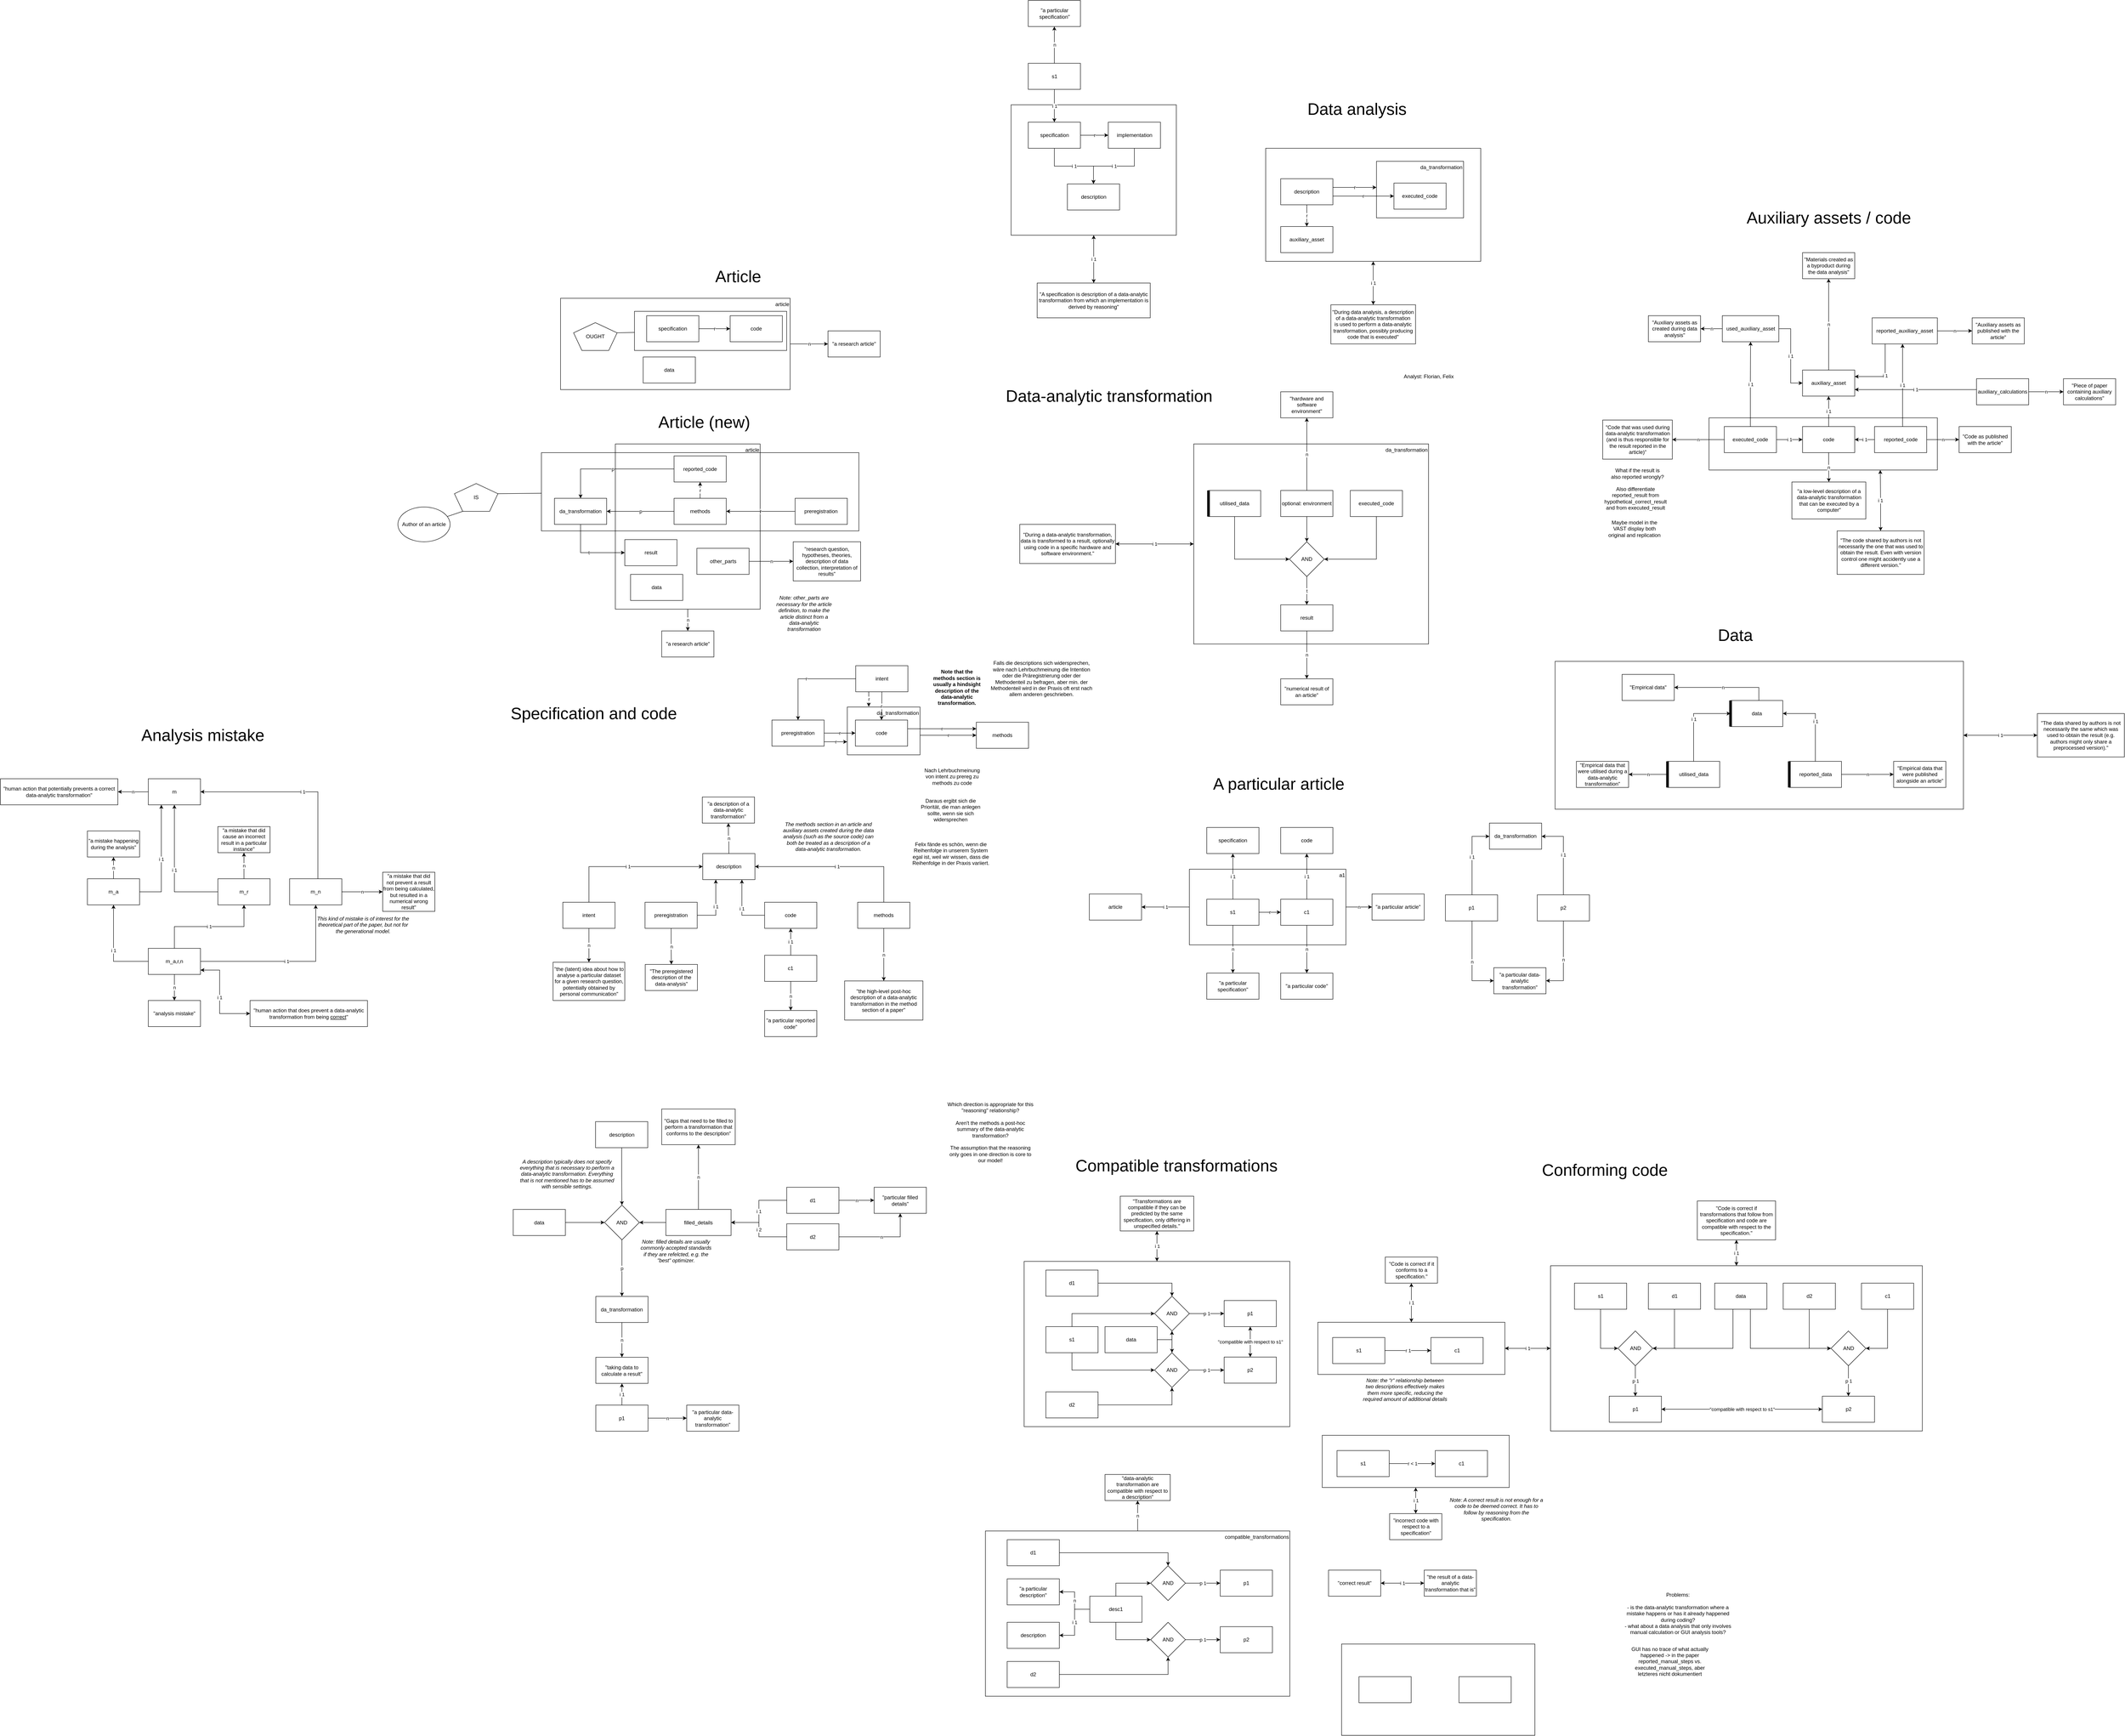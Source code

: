 <mxfile version="24.0.2" type="github">
  <diagram name="Page-1" id="51PEagXw1sYwZtZuC4bm">
    <mxGraphModel dx="1883" dy="2383" grid="1" gridSize="10" guides="1" tooltips="1" connect="1" arrows="1" fold="1" page="1" pageScale="1" pageWidth="1169" pageHeight="827" math="0" shadow="0">
      <root>
        <mxCell id="0" />
        <mxCell id="1" parent="0" />
        <mxCell id="mfvt5SFf4x34KGhcreXI-263" value="" style="rounded=0;whiteSpace=wrap;html=1;fillColor=none;" parent="1" vertex="1">
          <mxGeometry x="2845" y="-640" width="525" height="120" as="geometry" />
        </mxCell>
        <mxCell id="mfvt5SFf4x34KGhcreXI-260" value="" style="rounded=0;whiteSpace=wrap;html=1;fillColor=none;" parent="1" vertex="1">
          <mxGeometry x="2491" y="-80" width="939" height="340" as="geometry" />
        </mxCell>
        <mxCell id="mfvt5SFf4x34KGhcreXI-250" value="" style="rounded=0;whiteSpace=wrap;html=1;fillColor=none;" parent="1" vertex="1">
          <mxGeometry x="1825.5" y="-1260" width="494.5" height="260" as="geometry" />
        </mxCell>
        <mxCell id="mfvt5SFf4x34KGhcreXI-22" value="article" style="rounded=0;whiteSpace=wrap;html=1;fillColor=none;verticalAlign=top;align=right;" parent="1" vertex="1">
          <mxGeometry x="330" y="-580" width="333" height="380" as="geometry" />
        </mxCell>
        <mxCell id="mfvt5SFf4x34KGhcreXI-186" value="r" style="edgeStyle=orthogonalEdgeStyle;rounded=0;orthogonalLoop=1;jettySize=auto;html=1;" parent="1" source="mfvt5SFf4x34KGhcreXI-185" target="mfvt5SFf4x34KGhcreXI-181" edge="1">
          <mxGeometry relative="1" as="geometry">
            <Array as="points">
              <mxPoint x="1060.13" y="90" />
              <mxPoint x="1060.13" y="90" />
            </Array>
          </mxGeometry>
        </mxCell>
        <mxCell id="mfvt5SFf4x34KGhcreXI-185" value="da_transformation" style="rounded=0;whiteSpace=wrap;html=1;fillColor=none;align=right;verticalAlign=top;" parent="1" vertex="1">
          <mxGeometry x="863.38" y="25" width="167.25" height="110" as="geometry" />
        </mxCell>
        <mxCell id="mfvt5SFf4x34KGhcreXI-80" value="" style="rounded=0;whiteSpace=wrap;html=1;fillColor=none;" parent="1" vertex="1">
          <mxGeometry x="1240" y="-1360" width="380" height="300" as="geometry" />
        </mxCell>
        <mxCell id="mfvt5SFf4x34KGhcreXI-40" value="" style="rounded=0;whiteSpace=wrap;html=1;fillColor=none;verticalAlign=middle;align=center;" parent="1" vertex="1">
          <mxGeometry x="160" y="-560" width="730" height="180" as="geometry" />
        </mxCell>
        <mxCell id="CN0c7sCui0MEg__w1s-X-119" value="article" style="rounded=0;whiteSpace=wrap;html=1;fillColor=none;verticalAlign=top;align=right;" parent="1" vertex="1">
          <mxGeometry x="204" y="-915" width="528" height="210" as="geometry" />
        </mxCell>
        <mxCell id="mfvt5SFf4x34KGhcreXI-19" value="" style="rounded=0;whiteSpace=wrap;html=1;fillColor=none;" parent="1" vertex="1">
          <mxGeometry x="374" y="-885" width="350" height="90" as="geometry" />
        </mxCell>
        <mxCell id="npsLAXFu691l5lNTcMtJ-79" value="i 1" style="edgeStyle=orthogonalEdgeStyle;rounded=0;orthogonalLoop=1;jettySize=auto;html=1;startArrow=classic;startFill=1;" parent="1" source="npsLAXFu691l5lNTcMtJ-61" target="npsLAXFu691l5lNTcMtJ-62" edge="1">
          <mxGeometry relative="1" as="geometry" />
        </mxCell>
        <mxCell id="npsLAXFu691l5lNTcMtJ-80" value="i 1" style="edgeStyle=orthogonalEdgeStyle;rounded=0;orthogonalLoop=1;jettySize=auto;html=1;startArrow=classic;startFill=1;" parent="1" source="npsLAXFu691l5lNTcMtJ-61" target="npsLAXFu691l5lNTcMtJ-36" edge="1">
          <mxGeometry relative="1" as="geometry" />
        </mxCell>
        <mxCell id="npsLAXFu691l5lNTcMtJ-61" value="" style="rounded=0;whiteSpace=wrap;html=1;fillColor=none;" parent="1" vertex="1">
          <mxGeometry x="1945.5" y="1440" width="430" height="120" as="geometry" />
        </mxCell>
        <mxCell id="CN0c7sCui0MEg__w1s-X-227" value="n" style="edgeStyle=orthogonalEdgeStyle;rounded=0;orthogonalLoop=1;jettySize=auto;html=1;" parent="1" source="CN0c7sCui0MEg__w1s-X-218" target="CN0c7sCui0MEg__w1s-X-211" edge="1">
          <mxGeometry relative="1" as="geometry" />
        </mxCell>
        <mxCell id="CN0c7sCui0MEg__w1s-X-218" value="compatible_transformations" style="rounded=0;whiteSpace=wrap;html=1;fillColor=none;verticalAlign=top;align=right;" parent="1" vertex="1">
          <mxGeometry x="1181" y="1920" width="700" height="380" as="geometry" />
        </mxCell>
        <mxCell id="CN0c7sCui0MEg__w1s-X-133" value="n" style="edgeStyle=orthogonalEdgeStyle;rounded=0;orthogonalLoop=1;jettySize=auto;html=1;" parent="1" source="CN0c7sCui0MEg__w1s-X-128" target="CN0c7sCui0MEg__w1s-X-132" edge="1">
          <mxGeometry relative="1" as="geometry" />
        </mxCell>
        <mxCell id="CN0c7sCui0MEg__w1s-X-128" value="a1" style="rounded=0;whiteSpace=wrap;html=1;fillColor=none;verticalAlign=top;align=right;" parent="1" vertex="1">
          <mxGeometry x="1650" y="398" width="360" height="174" as="geometry" />
        </mxCell>
        <mxCell id="CN0c7sCui0MEg__w1s-X-122" value="n" style="edgeStyle=orthogonalEdgeStyle;rounded=0;orthogonalLoop=1;jettySize=auto;html=1;" parent="1" source="CN0c7sCui0MEg__w1s-X-119" target="CN0c7sCui0MEg__w1s-X-121" edge="1">
          <mxGeometry relative="1" as="geometry" />
        </mxCell>
        <mxCell id="PQwBD4DDwZsJVSDzbPhe-4" value="n" style="edgeStyle=orthogonalEdgeStyle;rounded=0;orthogonalLoop=1;jettySize=auto;html=1;" parent="1" source="PQwBD4DDwZsJVSDzbPhe-2" target="PQwBD4DDwZsJVSDzbPhe-3" edge="1">
          <mxGeometry relative="1" as="geometry" />
        </mxCell>
        <mxCell id="PQwBD4DDwZsJVSDzbPhe-2" value="m" style="rounded=0;whiteSpace=wrap;html=1;" parent="1" vertex="1">
          <mxGeometry x="-744" y="190" width="120" height="60" as="geometry" />
        </mxCell>
        <mxCell id="PQwBD4DDwZsJVSDzbPhe-3" value="&quot;human action that potentially prevents a correct data-analytic transformation&quot;" style="rounded=0;whiteSpace=wrap;html=1;" parent="1" vertex="1">
          <mxGeometry x="-1084" y="190" width="270" height="60" as="geometry" />
        </mxCell>
        <mxCell id="PQwBD4DDwZsJVSDzbPhe-10" value="n" style="edgeStyle=orthogonalEdgeStyle;rounded=0;orthogonalLoop=1;jettySize=auto;html=1;" parent="1" source="PQwBD4DDwZsJVSDzbPhe-8" target="PQwBD4DDwZsJVSDzbPhe-9" edge="1">
          <mxGeometry relative="1" as="geometry" />
        </mxCell>
        <mxCell id="PQwBD4DDwZsJVSDzbPhe-12" value="i 1" style="edgeStyle=orthogonalEdgeStyle;rounded=0;orthogonalLoop=1;jettySize=auto;html=1;" parent="1" source="PQwBD4DDwZsJVSDzbPhe-8" target="PQwBD4DDwZsJVSDzbPhe-2" edge="1">
          <mxGeometry relative="1" as="geometry">
            <Array as="points">
              <mxPoint x="-714" y="450" />
            </Array>
          </mxGeometry>
        </mxCell>
        <mxCell id="PQwBD4DDwZsJVSDzbPhe-8" value="m_a" style="rounded=0;whiteSpace=wrap;html=1;" parent="1" vertex="1">
          <mxGeometry x="-884" y="420" width="120" height="60" as="geometry" />
        </mxCell>
        <mxCell id="PQwBD4DDwZsJVSDzbPhe-9" value="&quot;a mistake happening during the analysis&quot;" style="rounded=0;whiteSpace=wrap;html=1;" parent="1" vertex="1">
          <mxGeometry x="-884" y="310" width="120" height="60" as="geometry" />
        </mxCell>
        <mxCell id="PQwBD4DDwZsJVSDzbPhe-14" value="i 1" style="edgeStyle=orthogonalEdgeStyle;rounded=0;orthogonalLoop=1;jettySize=auto;html=1;" parent="1" source="PQwBD4DDwZsJVSDzbPhe-13" target="PQwBD4DDwZsJVSDzbPhe-2" edge="1">
          <mxGeometry relative="1" as="geometry" />
        </mxCell>
        <mxCell id="PQwBD4DDwZsJVSDzbPhe-16" value="n" style="edgeStyle=orthogonalEdgeStyle;rounded=0;orthogonalLoop=1;jettySize=auto;html=1;" parent="1" source="PQwBD4DDwZsJVSDzbPhe-13" target="PQwBD4DDwZsJVSDzbPhe-15" edge="1">
          <mxGeometry relative="1" as="geometry" />
        </mxCell>
        <mxCell id="PQwBD4DDwZsJVSDzbPhe-13" value="m_r" style="rounded=0;whiteSpace=wrap;html=1;" parent="1" vertex="1">
          <mxGeometry x="-584" y="420" width="120" height="60" as="geometry" />
        </mxCell>
        <mxCell id="PQwBD4DDwZsJVSDzbPhe-15" value="&quot;a mistake that did cause an incorrect result in a particular instance&quot;" style="rounded=0;whiteSpace=wrap;html=1;" parent="1" vertex="1">
          <mxGeometry x="-584" y="300" width="120" height="60" as="geometry" />
        </mxCell>
        <mxCell id="PQwBD4DDwZsJVSDzbPhe-18" value="i 1" style="edgeStyle=orthogonalEdgeStyle;rounded=0;orthogonalLoop=1;jettySize=auto;html=1;" parent="1" source="PQwBD4DDwZsJVSDzbPhe-17" target="PQwBD4DDwZsJVSDzbPhe-13" edge="1">
          <mxGeometry relative="1" as="geometry">
            <Array as="points">
              <mxPoint x="-684" y="530" />
              <mxPoint x="-524" y="530" />
            </Array>
          </mxGeometry>
        </mxCell>
        <mxCell id="PQwBD4DDwZsJVSDzbPhe-19" value="i 1" style="edgeStyle=orthogonalEdgeStyle;rounded=0;orthogonalLoop=1;jettySize=auto;html=1;" parent="1" source="PQwBD4DDwZsJVSDzbPhe-17" target="PQwBD4DDwZsJVSDzbPhe-8" edge="1">
          <mxGeometry relative="1" as="geometry" />
        </mxCell>
        <mxCell id="PQwBD4DDwZsJVSDzbPhe-24" value="n" style="edgeStyle=orthogonalEdgeStyle;rounded=0;orthogonalLoop=1;jettySize=auto;html=1;" parent="1" source="PQwBD4DDwZsJVSDzbPhe-17" target="PQwBD4DDwZsJVSDzbPhe-23" edge="1">
          <mxGeometry relative="1" as="geometry" />
        </mxCell>
        <mxCell id="CN0c7sCui0MEg__w1s-X-84" value="i 1" style="edgeStyle=orthogonalEdgeStyle;rounded=0;orthogonalLoop=1;jettySize=auto;html=1;" parent="1" source="PQwBD4DDwZsJVSDzbPhe-17" target="VSVdpnFQ6Lm-19f5LBRc-6" edge="1">
          <mxGeometry relative="1" as="geometry" />
        </mxCell>
        <mxCell id="PQwBD4DDwZsJVSDzbPhe-17" value="m_a,r,n" style="rounded=0;whiteSpace=wrap;html=1;" parent="1" vertex="1">
          <mxGeometry x="-744" y="580" width="120" height="60" as="geometry" />
        </mxCell>
        <mxCell id="PQwBD4DDwZsJVSDzbPhe-23" value="&quot;analysis mistake&quot;" style="rounded=0;whiteSpace=wrap;html=1;" parent="1" vertex="1">
          <mxGeometry x="-744" y="700" width="120" height="60" as="geometry" />
        </mxCell>
        <mxCell id="VSVdpnFQ6Lm-19f5LBRc-2" value="Analyst: Florian, Felix" style="text;html=1;align=center;verticalAlign=middle;resizable=0;points=[];autosize=1;strokeColor=none;fillColor=none;" parent="1" vertex="1">
          <mxGeometry x="2130" y="-750" width="140" height="30" as="geometry" />
        </mxCell>
        <mxCell id="VSVdpnFQ6Lm-19f5LBRc-9" value="i 1" style="edgeStyle=orthogonalEdgeStyle;rounded=0;orthogonalLoop=1;jettySize=auto;html=1;" parent="1" source="VSVdpnFQ6Lm-19f5LBRc-6" target="PQwBD4DDwZsJVSDzbPhe-2" edge="1">
          <mxGeometry relative="1" as="geometry">
            <Array as="points">
              <mxPoint x="-354" y="220" />
            </Array>
          </mxGeometry>
        </mxCell>
        <mxCell id="VSVdpnFQ6Lm-19f5LBRc-11" value="n" style="edgeStyle=orthogonalEdgeStyle;rounded=0;orthogonalLoop=1;jettySize=auto;html=1;" parent="1" source="VSVdpnFQ6Lm-19f5LBRc-6" target="VSVdpnFQ6Lm-19f5LBRc-10" edge="1">
          <mxGeometry relative="1" as="geometry" />
        </mxCell>
        <mxCell id="VSVdpnFQ6Lm-19f5LBRc-6" value="m_n" style="rounded=0;whiteSpace=wrap;html=1;" parent="1" vertex="1">
          <mxGeometry x="-419" y="420" width="120" height="60" as="geometry" />
        </mxCell>
        <mxCell id="VSVdpnFQ6Lm-19f5LBRc-10" value="&quot;a mistake that did not prevent a result from being calculated, but resulted in a numerical wrong result&quot;" style="rounded=0;whiteSpace=wrap;html=1;" parent="1" vertex="1">
          <mxGeometry x="-205" y="405" width="120" height="90" as="geometry" />
        </mxCell>
        <mxCell id="CN0c7sCui0MEg__w1s-X-223" style="edgeStyle=orthogonalEdgeStyle;rounded=0;orthogonalLoop=1;jettySize=auto;html=1;entryX=0.5;entryY=0;entryDx=0;entryDy=0;" parent="1" source="CN0c7sCui0MEg__w1s-X-3" target="CN0c7sCui0MEg__w1s-X-221" edge="1">
          <mxGeometry relative="1" as="geometry" />
        </mxCell>
        <mxCell id="CN0c7sCui0MEg__w1s-X-3" value="description" style="rounded=0;whiteSpace=wrap;html=1;" parent="1" vertex="1">
          <mxGeometry x="284.5" y="978.5" width="120" height="60" as="geometry" />
        </mxCell>
        <mxCell id="CN0c7sCui0MEg__w1s-X-12" value="n" style="edgeStyle=orthogonalEdgeStyle;rounded=0;orthogonalLoop=1;jettySize=auto;html=1;" parent="1" source="CN0c7sCui0MEg__w1s-X-10" target="CN0c7sCui0MEg__w1s-X-11" edge="1">
          <mxGeometry relative="1" as="geometry" />
        </mxCell>
        <mxCell id="CN0c7sCui0MEg__w1s-X-10" value="da_transformation" style="rounded=0;whiteSpace=wrap;html=1;" parent="1" vertex="1">
          <mxGeometry x="285.13" y="1380.5" width="120" height="60" as="geometry" />
        </mxCell>
        <mxCell id="CN0c7sCui0MEg__w1s-X-11" value="&quot;taking data to calculate a result&quot;" style="rounded=0;whiteSpace=wrap;html=1;" parent="1" vertex="1">
          <mxGeometry x="285.13" y="1520.5" width="120" height="60" as="geometry" />
        </mxCell>
        <mxCell id="CN0c7sCui0MEg__w1s-X-20" value="r 1" style="edgeStyle=orthogonalEdgeStyle;rounded=0;orthogonalLoop=1;jettySize=auto;html=1;" parent="1" edge="1">
          <mxGeometry relative="1" as="geometry">
            <mxPoint x="570" y="1450" as="targetPoint" />
          </mxGeometry>
        </mxCell>
        <mxCell id="CN0c7sCui0MEg__w1s-X-29" value="n" style="edgeStyle=orthogonalEdgeStyle;rounded=0;orthogonalLoop=1;jettySize=auto;html=1;" parent="1" source="CN0c7sCui0MEg__w1s-X-26" target="CN0c7sCui0MEg__w1s-X-28" edge="1">
          <mxGeometry relative="1" as="geometry" />
        </mxCell>
        <mxCell id="mfvt5SFf4x34KGhcreXI-89" value="i 1" style="edgeStyle=orthogonalEdgeStyle;rounded=0;orthogonalLoop=1;jettySize=auto;html=1;" parent="1" source="CN0c7sCui0MEg__w1s-X-26" target="mfvt5SFf4x34KGhcreXI-78" edge="1">
          <mxGeometry relative="1" as="geometry" />
        </mxCell>
        <mxCell id="CN0c7sCui0MEg__w1s-X-26" value="s1" style="rounded=0;whiteSpace=wrap;html=1;" parent="1" vertex="1">
          <mxGeometry x="1279.5" y="-1455.5" width="120" height="60" as="geometry" />
        </mxCell>
        <mxCell id="CN0c7sCui0MEg__w1s-X-28" value="&quot;a particular specification&quot;" style="rounded=0;whiteSpace=wrap;html=1;" parent="1" vertex="1">
          <mxGeometry x="1279.5" y="-1600" width="120" height="60" as="geometry" />
        </mxCell>
        <mxCell id="CN0c7sCui0MEg__w1s-X-38" value="i 1" style="edgeStyle=orthogonalEdgeStyle;rounded=0;orthogonalLoop=1;jettySize=auto;html=1;" parent="1" source="CN0c7sCui0MEg__w1s-X-35" target="CN0c7sCui0MEg__w1s-X-11" edge="1">
          <mxGeometry relative="1" as="geometry" />
        </mxCell>
        <mxCell id="CN0c7sCui0MEg__w1s-X-86" value="n" style="edgeStyle=orthogonalEdgeStyle;rounded=0;orthogonalLoop=1;jettySize=auto;html=1;" parent="1" source="CN0c7sCui0MEg__w1s-X-35" target="CN0c7sCui0MEg__w1s-X-85" edge="1">
          <mxGeometry relative="1" as="geometry" />
        </mxCell>
        <mxCell id="CN0c7sCui0MEg__w1s-X-35" value="p1" style="rounded=0;whiteSpace=wrap;html=1;" parent="1" vertex="1">
          <mxGeometry x="285.13" y="1630.5" width="120" height="60" as="geometry" />
        </mxCell>
        <mxCell id="CN0c7sCui0MEg__w1s-X-85" value="&quot;a particular data-analytic transformation&quot;" style="rounded=0;whiteSpace=wrap;html=1;" parent="1" vertex="1">
          <mxGeometry x="494.13" y="1630.5" width="120" height="60" as="geometry" />
        </mxCell>
        <mxCell id="CN0c7sCui0MEg__w1s-X-95" value="specification" style="rounded=0;whiteSpace=wrap;html=1;" parent="1" vertex="1">
          <mxGeometry x="1690" y="302" width="120" height="60" as="geometry" />
        </mxCell>
        <mxCell id="CN0c7sCui0MEg__w1s-X-98" value="i 1" style="edgeStyle=orthogonalEdgeStyle;rounded=0;orthogonalLoop=1;jettySize=auto;html=1;" parent="1" source="CN0c7sCui0MEg__w1s-X-97" target="CN0c7sCui0MEg__w1s-X-95" edge="1">
          <mxGeometry relative="1" as="geometry" />
        </mxCell>
        <mxCell id="CN0c7sCui0MEg__w1s-X-100" value="n" style="edgeStyle=orthogonalEdgeStyle;rounded=0;orthogonalLoop=1;jettySize=auto;html=1;" parent="1" source="CN0c7sCui0MEg__w1s-X-97" target="CN0c7sCui0MEg__w1s-X-99" edge="1">
          <mxGeometry relative="1" as="geometry" />
        </mxCell>
        <mxCell id="CN0c7sCui0MEg__w1s-X-106" value="r" style="edgeStyle=orthogonalEdgeStyle;rounded=0;orthogonalLoop=1;jettySize=auto;html=1;" parent="1" source="CN0c7sCui0MEg__w1s-X-97" target="CN0c7sCui0MEg__w1s-X-102" edge="1">
          <mxGeometry relative="1" as="geometry" />
        </mxCell>
        <mxCell id="CN0c7sCui0MEg__w1s-X-97" value="s1" style="rounded=0;whiteSpace=wrap;html=1;" parent="1" vertex="1">
          <mxGeometry x="1690" y="467" width="120" height="60" as="geometry" />
        </mxCell>
        <mxCell id="CN0c7sCui0MEg__w1s-X-99" value="&quot;a particular specification&quot;" style="rounded=0;whiteSpace=wrap;html=1;" parent="1" vertex="1">
          <mxGeometry x="1690" y="637" width="120" height="60" as="geometry" />
        </mxCell>
        <mxCell id="CN0c7sCui0MEg__w1s-X-101" value="code" style="rounded=0;whiteSpace=wrap;html=1;" parent="1" vertex="1">
          <mxGeometry x="1860" y="302" width="120" height="60" as="geometry" />
        </mxCell>
        <mxCell id="CN0c7sCui0MEg__w1s-X-103" value="i 1" style="edgeStyle=orthogonalEdgeStyle;rounded=0;orthogonalLoop=1;jettySize=auto;html=1;" parent="1" source="CN0c7sCui0MEg__w1s-X-102" target="CN0c7sCui0MEg__w1s-X-101" edge="1">
          <mxGeometry relative="1" as="geometry" />
        </mxCell>
        <mxCell id="CN0c7sCui0MEg__w1s-X-105" value="n" style="edgeStyle=orthogonalEdgeStyle;rounded=0;orthogonalLoop=1;jettySize=auto;html=1;" parent="1" source="CN0c7sCui0MEg__w1s-X-102" target="CN0c7sCui0MEg__w1s-X-104" edge="1">
          <mxGeometry relative="1" as="geometry" />
        </mxCell>
        <mxCell id="CN0c7sCui0MEg__w1s-X-102" value="c1" style="rounded=0;whiteSpace=wrap;html=1;" parent="1" vertex="1">
          <mxGeometry x="1860" y="467" width="120" height="60" as="geometry" />
        </mxCell>
        <mxCell id="CN0c7sCui0MEg__w1s-X-104" value="&quot;a particular code&quot;" style="rounded=0;whiteSpace=wrap;html=1;" parent="1" vertex="1">
          <mxGeometry x="1860" y="637" width="120" height="60" as="geometry" />
        </mxCell>
        <mxCell id="CN0c7sCui0MEg__w1s-X-109" value="n" style="edgeStyle=orthogonalEdgeStyle;rounded=0;orthogonalLoop=1;jettySize=auto;html=1;" parent="1" source="CN0c7sCui0MEg__w1s-X-107" target="CN0c7sCui0MEg__w1s-X-108" edge="1">
          <mxGeometry relative="1" as="geometry">
            <Array as="points">
              <mxPoint x="2300" y="654.5" />
            </Array>
          </mxGeometry>
        </mxCell>
        <mxCell id="CN0c7sCui0MEg__w1s-X-111" value="i 1" style="edgeStyle=orthogonalEdgeStyle;rounded=0;orthogonalLoop=1;jettySize=auto;html=1;" parent="1" source="CN0c7sCui0MEg__w1s-X-107" target="CN0c7sCui0MEg__w1s-X-110" edge="1">
          <mxGeometry relative="1" as="geometry">
            <Array as="points">
              <mxPoint x="2300" y="322.5" />
            </Array>
          </mxGeometry>
        </mxCell>
        <mxCell id="CN0c7sCui0MEg__w1s-X-107" value="p1" style="rounded=0;whiteSpace=wrap;html=1;" parent="1" vertex="1">
          <mxGeometry x="2238.75" y="457" width="120" height="60" as="geometry" />
        </mxCell>
        <mxCell id="CN0c7sCui0MEg__w1s-X-108" value="&quot;a particular data-analytic transformation&quot;" style="rounded=0;whiteSpace=wrap;html=1;" parent="1" vertex="1">
          <mxGeometry x="2350" y="624.5" width="120" height="60" as="geometry" />
        </mxCell>
        <mxCell id="CN0c7sCui0MEg__w1s-X-110" value="da_transformation" style="rounded=0;whiteSpace=wrap;html=1;" parent="1" vertex="1">
          <mxGeometry x="2340" y="292" width="120" height="60" as="geometry" />
        </mxCell>
        <mxCell id="CN0c7sCui0MEg__w1s-X-115" value="Analysis mistake" style="text;html=1;align=center;verticalAlign=middle;resizable=0;points=[];autosize=1;strokeColor=none;fillColor=none;fontSize=38;" parent="1" vertex="1">
          <mxGeometry x="-774" y="60" width="310" height="60" as="geometry" />
        </mxCell>
        <mxCell id="CN0c7sCui0MEg__w1s-X-116" value="Specification and code" style="text;html=1;align=center;verticalAlign=middle;resizable=0;points=[];autosize=1;strokeColor=none;fillColor=none;fontSize=38;" parent="1" vertex="1">
          <mxGeometry x="75" y="10" width="410" height="60" as="geometry" />
        </mxCell>
        <mxCell id="CN0c7sCui0MEg__w1s-X-131" value="r" style="edgeStyle=orthogonalEdgeStyle;rounded=0;orthogonalLoop=1;jettySize=auto;html=1;" parent="1" source="CN0c7sCui0MEg__w1s-X-117" target="CN0c7sCui0MEg__w1s-X-118" edge="1">
          <mxGeometry relative="1" as="geometry" />
        </mxCell>
        <mxCell id="CN0c7sCui0MEg__w1s-X-117" value="specification" style="rounded=0;whiteSpace=wrap;html=1;" parent="1" vertex="1">
          <mxGeometry x="402" y="-875" width="120" height="60" as="geometry" />
        </mxCell>
        <mxCell id="CN0c7sCui0MEg__w1s-X-118" value="code" style="rounded=0;whiteSpace=wrap;html=1;" parent="1" vertex="1">
          <mxGeometry x="594" y="-875" width="120" height="60" as="geometry" />
        </mxCell>
        <mxCell id="CN0c7sCui0MEg__w1s-X-121" value="&quot;a research article&quot;" style="rounded=0;whiteSpace=wrap;html=1;" parent="1" vertex="1">
          <mxGeometry x="819" y="-840" width="120" height="60" as="geometry" />
        </mxCell>
        <mxCell id="CN0c7sCui0MEg__w1s-X-123" value="data" style="rounded=0;whiteSpace=wrap;html=1;" parent="1" vertex="1">
          <mxGeometry x="394" y="-780" width="120" height="60" as="geometry" />
        </mxCell>
        <mxCell id="CN0c7sCui0MEg__w1s-X-130" value="i 1" style="edgeStyle=orthogonalEdgeStyle;rounded=0;orthogonalLoop=1;jettySize=auto;html=1;" parent="1" source="CN0c7sCui0MEg__w1s-X-128" target="CN0c7sCui0MEg__w1s-X-129" edge="1">
          <mxGeometry relative="1" as="geometry" />
        </mxCell>
        <mxCell id="CN0c7sCui0MEg__w1s-X-129" value="article" style="rounded=0;whiteSpace=wrap;html=1;" parent="1" vertex="1">
          <mxGeometry x="1420" y="455" width="120" height="60" as="geometry" />
        </mxCell>
        <mxCell id="CN0c7sCui0MEg__w1s-X-132" value="&quot;a particular article&quot;" style="rounded=0;whiteSpace=wrap;html=1;" parent="1" vertex="1">
          <mxGeometry x="2070" y="455" width="120" height="60" as="geometry" />
        </mxCell>
        <mxCell id="CN0c7sCui0MEg__w1s-X-137" value="Article" style="text;html=1;align=center;verticalAlign=middle;resizable=0;points=[];autosize=1;strokeColor=none;fillColor=none;fontSize=38;" parent="1" vertex="1">
          <mxGeometry x="547" y="-995" width="130" height="60" as="geometry" />
        </mxCell>
        <mxCell id="CN0c7sCui0MEg__w1s-X-139" value="Data-analytic transformation" style="text;html=1;align=center;verticalAlign=middle;resizable=0;points=[];autosize=1;strokeColor=none;fillColor=none;fontSize=38;" parent="1" vertex="1">
          <mxGeometry x="1215" y="-720" width="500" height="60" as="geometry" />
        </mxCell>
        <mxCell id="CN0c7sCui0MEg__w1s-X-142" value="i 1" style="edgeStyle=orthogonalEdgeStyle;rounded=0;orthogonalLoop=1;jettySize=auto;html=1;startArrow=classic;startFill=1;" parent="1" source="CN0c7sCui0MEg__w1s-X-140" target="CN0c7sCui0MEg__w1s-X-141" edge="1">
          <mxGeometry relative="1" as="geometry" />
        </mxCell>
        <mxCell id="CN0c7sCui0MEg__w1s-X-140" value="&quot;During a data-analytic transformation, data is transformed to a result, optionally using code in a specific hardware and software environment.&quot;" style="rounded=0;whiteSpace=wrap;html=1;" parent="1" vertex="1">
          <mxGeometry x="1260" y="-395" width="220" height="90" as="geometry" />
        </mxCell>
        <mxCell id="CN0c7sCui0MEg__w1s-X-141" value="da_transformation" style="rounded=0;whiteSpace=wrap;html=1;fillColor=none;verticalAlign=top;align=right;" parent="1" vertex="1">
          <mxGeometry x="1660" y="-580" width="540" height="460" as="geometry" />
        </mxCell>
        <mxCell id="CN0c7sCui0MEg__w1s-X-149" value="n" style="edgeStyle=orthogonalEdgeStyle;rounded=0;orthogonalLoop=1;jettySize=auto;html=1;" parent="1" source="CN0c7sCui0MEg__w1s-X-143" target="CN0c7sCui0MEg__w1s-X-147" edge="1">
          <mxGeometry relative="1" as="geometry" />
        </mxCell>
        <mxCell id="CN0c7sCui0MEg__w1s-X-143" value="result" style="rounded=0;whiteSpace=wrap;html=1;" parent="1" vertex="1">
          <mxGeometry x="1860" y="-210" width="120" height="60" as="geometry" />
        </mxCell>
        <mxCell id="CN0c7sCui0MEg__w1s-X-190" style="edgeStyle=orthogonalEdgeStyle;rounded=0;orthogonalLoop=1;jettySize=auto;html=1;entryX=0;entryY=0.5;entryDx=0;entryDy=0;" parent="1" source="CN0c7sCui0MEg__w1s-X-144" target="CN0c7sCui0MEg__w1s-X-182" edge="1">
          <mxGeometry relative="1" as="geometry">
            <Array as="points">
              <mxPoint x="1754" y="-315" />
            </Array>
          </mxGeometry>
        </mxCell>
        <mxCell id="CN0c7sCui0MEg__w1s-X-147" value="&quot;numerical result of an article&quot;" style="rounded=0;whiteSpace=wrap;html=1;" parent="1" vertex="1">
          <mxGeometry x="1860" y="-40" width="120" height="60" as="geometry" />
        </mxCell>
        <mxCell id="CN0c7sCui0MEg__w1s-X-172" value="A particular article" style="text;html=1;align=center;verticalAlign=middle;resizable=0;points=[];autosize=1;strokeColor=none;fillColor=none;fontSize=38;" parent="1" vertex="1">
          <mxGeometry x="1690" y="172" width="330" height="60" as="geometry" />
        </mxCell>
        <mxCell id="CN0c7sCui0MEg__w1s-X-183" value="t" style="edgeStyle=orthogonalEdgeStyle;rounded=0;orthogonalLoop=1;jettySize=auto;html=1;exitX=0.5;exitY=1;exitDx=0;exitDy=0;" parent="1" source="CN0c7sCui0MEg__w1s-X-182" target="CN0c7sCui0MEg__w1s-X-143" edge="1">
          <mxGeometry relative="1" as="geometry" />
        </mxCell>
        <mxCell id="CN0c7sCui0MEg__w1s-X-182" value="AND" style="rhombus;whiteSpace=wrap;html=1;" parent="1" vertex="1">
          <mxGeometry x="1880" y="-355" width="80" height="80" as="geometry" />
        </mxCell>
        <mxCell id="CN0c7sCui0MEg__w1s-X-188" style="edgeStyle=orthogonalEdgeStyle;rounded=0;orthogonalLoop=1;jettySize=auto;html=1;entryX=0.5;entryY=0;entryDx=0;entryDy=0;" parent="1" source="CN0c7sCui0MEg__w1s-X-184" target="CN0c7sCui0MEg__w1s-X-182" edge="1">
          <mxGeometry relative="1" as="geometry" />
        </mxCell>
        <mxCell id="CN0c7sCui0MEg__w1s-X-195" value="n" style="edgeStyle=orthogonalEdgeStyle;rounded=0;orthogonalLoop=1;jettySize=auto;html=1;" parent="1" source="CN0c7sCui0MEg__w1s-X-184" target="CN0c7sCui0MEg__w1s-X-187" edge="1">
          <mxGeometry relative="1" as="geometry" />
        </mxCell>
        <mxCell id="CN0c7sCui0MEg__w1s-X-184" value="optional: environment" style="rounded=0;whiteSpace=wrap;html=1;" parent="1" vertex="1">
          <mxGeometry x="1860" y="-473" width="120" height="60" as="geometry" />
        </mxCell>
        <mxCell id="CN0c7sCui0MEg__w1s-X-187" value="&quot;hardware and software environment&quot;" style="rounded=0;whiteSpace=wrap;html=1;" parent="1" vertex="1">
          <mxGeometry x="1860" y="-700" width="120" height="60" as="geometry" />
        </mxCell>
        <mxCell id="CN0c7sCui0MEg__w1s-X-198" value="Auxiliary assets / code" style="text;html=1;align=center;verticalAlign=middle;resizable=0;points=[];autosize=1;strokeColor=none;fillColor=none;fontSize=38;" parent="1" vertex="1">
          <mxGeometry x="2920" y="-1130" width="400" height="60" as="geometry" />
        </mxCell>
        <mxCell id="mfvt5SFf4x34KGhcreXI-141" value="i 1" style="edgeStyle=orthogonalEdgeStyle;rounded=0;orthogonalLoop=1;jettySize=auto;html=1;" parent="1" source="CN0c7sCui0MEg__w1s-X-199" target="mfvt5SFf4x34KGhcreXI-120" edge="1">
          <mxGeometry relative="1" as="geometry" />
        </mxCell>
        <mxCell id="mfvt5SFf4x34KGhcreXI-144" value="n" style="edgeStyle=orthogonalEdgeStyle;rounded=0;orthogonalLoop=1;jettySize=auto;html=1;" parent="1" source="CN0c7sCui0MEg__w1s-X-199" target="npsLAXFu691l5lNTcMtJ-1" edge="1">
          <mxGeometry relative="1" as="geometry" />
        </mxCell>
        <mxCell id="CN0c7sCui0MEg__w1s-X-199" value="code" style="rounded=0;whiteSpace=wrap;html=1;" parent="1" vertex="1">
          <mxGeometry x="3060" y="-620" width="120" height="60" as="geometry" />
        </mxCell>
        <mxCell id="CN0c7sCui0MEg__w1s-X-205" value="n" style="edgeStyle=orthogonalEdgeStyle;rounded=0;orthogonalLoop=1;jettySize=auto;html=1;" parent="1" source="CN0c7sCui0MEg__w1s-X-200" target="CN0c7sCui0MEg__w1s-X-204" edge="1">
          <mxGeometry relative="1" as="geometry" />
        </mxCell>
        <mxCell id="mfvt5SFf4x34KGhcreXI-142" value="i 1" style="edgeStyle=orthogonalEdgeStyle;rounded=0;orthogonalLoop=1;jettySize=auto;html=1;" parent="1" source="CN0c7sCui0MEg__w1s-X-200" target="CN0c7sCui0MEg__w1s-X-199" edge="1">
          <mxGeometry relative="1" as="geometry" />
        </mxCell>
        <mxCell id="mfvt5SFf4x34KGhcreXI-143" value="i 1" style="edgeStyle=orthogonalEdgeStyle;rounded=0;orthogonalLoop=1;jettySize=auto;html=1;" parent="1" source="CN0c7sCui0MEg__w1s-X-200" target="mfvt5SFf4x34KGhcreXI-133" edge="1">
          <mxGeometry relative="1" as="geometry">
            <Array as="points">
              <mxPoint x="3290" y="-760" />
              <mxPoint x="3290" y="-760" />
            </Array>
          </mxGeometry>
        </mxCell>
        <mxCell id="CN0c7sCui0MEg__w1s-X-200" value="reported_code" style="rounded=0;whiteSpace=wrap;html=1;" parent="1" vertex="1">
          <mxGeometry x="3225.5" y="-620" width="120" height="60" as="geometry" />
        </mxCell>
        <mxCell id="CN0c7sCui0MEg__w1s-X-210" value="n" style="edgeStyle=orthogonalEdgeStyle;rounded=0;orthogonalLoop=1;jettySize=auto;html=1;" parent="1" source="CN0c7sCui0MEg__w1s-X-201" target="CN0c7sCui0MEg__w1s-X-209" edge="1">
          <mxGeometry relative="1" as="geometry" />
        </mxCell>
        <mxCell id="mfvt5SFf4x34KGhcreXI-145" value="i 1" style="edgeStyle=orthogonalEdgeStyle;rounded=0;orthogonalLoop=1;jettySize=auto;html=1;" parent="1" source="CN0c7sCui0MEg__w1s-X-201" target="CN0c7sCui0MEg__w1s-X-199" edge="1">
          <mxGeometry relative="1" as="geometry" />
        </mxCell>
        <mxCell id="mfvt5SFf4x34KGhcreXI-146" value="i 1" style="edgeStyle=orthogonalEdgeStyle;rounded=0;orthogonalLoop=1;jettySize=auto;html=1;" parent="1" source="CN0c7sCui0MEg__w1s-X-201" target="mfvt5SFf4x34KGhcreXI-129" edge="1">
          <mxGeometry relative="1" as="geometry" />
        </mxCell>
        <mxCell id="CN0c7sCui0MEg__w1s-X-201" value="executed_code" style="rounded=0;whiteSpace=wrap;html=1;" parent="1" vertex="1">
          <mxGeometry x="2880" y="-620" width="120" height="60" as="geometry" />
        </mxCell>
        <mxCell id="CN0c7sCui0MEg__w1s-X-204" value="&quot;Code as published with the article&quot;" style="rounded=0;whiteSpace=wrap;html=1;" parent="1" vertex="1">
          <mxGeometry x="3420" y="-620" width="120" height="60" as="geometry" />
        </mxCell>
        <mxCell id="CN0c7sCui0MEg__w1s-X-209" value="&quot;Code that was used during data-analytic transformation (and is thus responsible for the result reported in the article)&quot;" style="rounded=0;whiteSpace=wrap;html=1;" parent="1" vertex="1">
          <mxGeometry x="2600.5" y="-635" width="160" height="90" as="geometry" />
        </mxCell>
        <mxCell id="CN0c7sCui0MEg__w1s-X-211" value="&quot;data-analytic transformation are compatible with respect to a description&quot;" style="rounded=0;whiteSpace=wrap;html=1;" parent="1" vertex="1">
          <mxGeometry x="1456" y="1790" width="150" height="60" as="geometry" />
        </mxCell>
        <mxCell id="npsLAXFu691l5lNTcMtJ-24" style="edgeStyle=orthogonalEdgeStyle;rounded=0;orthogonalLoop=1;jettySize=auto;html=1;entryX=0;entryY=0.5;entryDx=0;entryDy=0;" parent="1" source="CN0c7sCui0MEg__w1s-X-213" target="npsLAXFu691l5lNTcMtJ-18" edge="1">
          <mxGeometry relative="1" as="geometry">
            <Array as="points">
              <mxPoint x="1481" y="2040" />
            </Array>
          </mxGeometry>
        </mxCell>
        <mxCell id="npsLAXFu691l5lNTcMtJ-25" style="edgeStyle=orthogonalEdgeStyle;rounded=0;orthogonalLoop=1;jettySize=auto;html=1;entryX=0;entryY=0.5;entryDx=0;entryDy=0;" parent="1" source="CN0c7sCui0MEg__w1s-X-213" target="npsLAXFu691l5lNTcMtJ-19" edge="1">
          <mxGeometry relative="1" as="geometry">
            <Array as="points">
              <mxPoint x="1481" y="2170" />
            </Array>
          </mxGeometry>
        </mxCell>
        <mxCell id="npsLAXFu691l5lNTcMtJ-40" value="i 1" style="edgeStyle=orthogonalEdgeStyle;rounded=0;orthogonalLoop=1;jettySize=auto;html=1;" parent="1" source="CN0c7sCui0MEg__w1s-X-213" target="npsLAXFu691l5lNTcMtJ-39" edge="1">
          <mxGeometry relative="1" as="geometry" />
        </mxCell>
        <mxCell id="npsLAXFu691l5lNTcMtJ-42" value="n" style="edgeStyle=orthogonalEdgeStyle;rounded=0;orthogonalLoop=1;jettySize=auto;html=1;" parent="1" source="CN0c7sCui0MEg__w1s-X-213" target="npsLAXFu691l5lNTcMtJ-41" edge="1">
          <mxGeometry relative="1" as="geometry" />
        </mxCell>
        <mxCell id="CN0c7sCui0MEg__w1s-X-213" value="desc1" style="rounded=0;whiteSpace=wrap;html=1;" parent="1" vertex="1">
          <mxGeometry x="1421" y="2070" width="120" height="60" as="geometry" />
        </mxCell>
        <mxCell id="CN0c7sCui0MEg__w1s-X-214" value="p1" style="rounded=0;whiteSpace=wrap;html=1;" parent="1" vertex="1">
          <mxGeometry x="1721" y="2010" width="120" height="60" as="geometry" />
        </mxCell>
        <mxCell id="CN0c7sCui0MEg__w1s-X-215" value="p2" style="rounded=0;whiteSpace=wrap;html=1;" parent="1" vertex="1">
          <mxGeometry x="1721" y="2140" width="120" height="60" as="geometry" />
        </mxCell>
        <mxCell id="CN0c7sCui0MEg__w1s-X-224" style="edgeStyle=orthogonalEdgeStyle;rounded=0;orthogonalLoop=1;jettySize=auto;html=1;entryX=1;entryY=0.5;entryDx=0;entryDy=0;" parent="1" source="CN0c7sCui0MEg__w1s-X-220" target="CN0c7sCui0MEg__w1s-X-221" edge="1">
          <mxGeometry relative="1" as="geometry" />
        </mxCell>
        <mxCell id="CN0c7sCui0MEg__w1s-X-226" value="n" style="edgeStyle=orthogonalEdgeStyle;rounded=0;orthogonalLoop=1;jettySize=auto;html=1;" parent="1" source="CN0c7sCui0MEg__w1s-X-220" target="CN0c7sCui0MEg__w1s-X-225" edge="1">
          <mxGeometry relative="1" as="geometry" />
        </mxCell>
        <mxCell id="CN0c7sCui0MEg__w1s-X-220" value="filled_details" style="rounded=0;whiteSpace=wrap;html=1;" parent="1" vertex="1">
          <mxGeometry x="446.13" y="1180.5" width="150" height="60" as="geometry" />
        </mxCell>
        <mxCell id="CN0c7sCui0MEg__w1s-X-222" value="p" style="edgeStyle=orthogonalEdgeStyle;rounded=0;orthogonalLoop=1;jettySize=auto;html=1;" parent="1" source="CN0c7sCui0MEg__w1s-X-221" target="CN0c7sCui0MEg__w1s-X-10" edge="1">
          <mxGeometry relative="1" as="geometry" />
        </mxCell>
        <mxCell id="CN0c7sCui0MEg__w1s-X-221" value="AND" style="rhombus;whiteSpace=wrap;html=1;" parent="1" vertex="1">
          <mxGeometry x="305.13" y="1170.5" width="80" height="80" as="geometry" />
        </mxCell>
        <mxCell id="CN0c7sCui0MEg__w1s-X-225" value="&quot;Gaps that need to be filled to perform a transformation that conforms to the description&quot;" style="rounded=0;whiteSpace=wrap;html=1;" parent="1" vertex="1">
          <mxGeometry x="436.63" y="949.5" width="169" height="82" as="geometry" />
        </mxCell>
        <mxCell id="CN0c7sCui0MEg__w1s-X-229" value="i 1" style="edgeStyle=orthogonalEdgeStyle;rounded=0;orthogonalLoop=1;jettySize=auto;html=1;" parent="1" source="CN0c7sCui0MEg__w1s-X-228" target="CN0c7sCui0MEg__w1s-X-110" edge="1">
          <mxGeometry relative="1" as="geometry">
            <Array as="points">
              <mxPoint x="2510" y="322.5" />
            </Array>
          </mxGeometry>
        </mxCell>
        <mxCell id="CN0c7sCui0MEg__w1s-X-230" value="n" style="edgeStyle=orthogonalEdgeStyle;rounded=0;orthogonalLoop=1;jettySize=auto;html=1;" parent="1" source="CN0c7sCui0MEg__w1s-X-228" target="CN0c7sCui0MEg__w1s-X-108" edge="1">
          <mxGeometry relative="1" as="geometry">
            <Array as="points">
              <mxPoint x="2510" y="654.5" />
            </Array>
          </mxGeometry>
        </mxCell>
        <mxCell id="CN0c7sCui0MEg__w1s-X-228" value="p2" style="rounded=0;whiteSpace=wrap;html=1;" parent="1" vertex="1">
          <mxGeometry x="2450" y="457" width="120" height="60" as="geometry" />
        </mxCell>
        <mxCell id="npsLAXFu691l5lNTcMtJ-1" value="&quot;a low-level description of a data-analytic transformation that can be executed by a computer&quot;" style="rounded=0;whiteSpace=wrap;html=1;" parent="1" vertex="1">
          <mxGeometry x="3035.5" y="-492.5" width="170" height="85" as="geometry" />
        </mxCell>
        <mxCell id="npsLAXFu691l5lNTcMtJ-35" style="edgeStyle=orthogonalEdgeStyle;rounded=0;orthogonalLoop=1;jettySize=auto;html=1;entryX=0.5;entryY=1;entryDx=0;entryDy=0;" parent="1" source="npsLAXFu691l5lNTcMtJ-17" target="npsLAXFu691l5lNTcMtJ-19" edge="1">
          <mxGeometry relative="1" as="geometry" />
        </mxCell>
        <mxCell id="npsLAXFu691l5lNTcMtJ-17" value="d2" style="rounded=0;whiteSpace=wrap;html=1;" parent="1" vertex="1">
          <mxGeometry x="1231" y="2220" width="120" height="60" as="geometry" />
        </mxCell>
        <mxCell id="npsLAXFu691l5lNTcMtJ-22" value="p 1" style="edgeStyle=orthogonalEdgeStyle;rounded=0;orthogonalLoop=1;jettySize=auto;html=1;" parent="1" source="npsLAXFu691l5lNTcMtJ-18" target="CN0c7sCui0MEg__w1s-X-214" edge="1">
          <mxGeometry relative="1" as="geometry" />
        </mxCell>
        <mxCell id="npsLAXFu691l5lNTcMtJ-18" value="AND" style="rhombus;whiteSpace=wrap;html=1;" parent="1" vertex="1">
          <mxGeometry x="1561" y="2000" width="80" height="80" as="geometry" />
        </mxCell>
        <mxCell id="npsLAXFu691l5lNTcMtJ-23" value="p 1" style="edgeStyle=orthogonalEdgeStyle;rounded=0;orthogonalLoop=1;jettySize=auto;html=1;" parent="1" source="npsLAXFu691l5lNTcMtJ-19" target="CN0c7sCui0MEg__w1s-X-215" edge="1">
          <mxGeometry relative="1" as="geometry" />
        </mxCell>
        <mxCell id="npsLAXFu691l5lNTcMtJ-19" value="AND" style="rhombus;whiteSpace=wrap;html=1;" parent="1" vertex="1">
          <mxGeometry x="1561" y="2130" width="80" height="80" as="geometry" />
        </mxCell>
        <mxCell id="npsLAXFu691l5lNTcMtJ-29" value="i 1" style="edgeStyle=orthogonalEdgeStyle;rounded=0;orthogonalLoop=1;jettySize=auto;html=1;" parent="1" source="npsLAXFu691l5lNTcMtJ-26" target="CN0c7sCui0MEg__w1s-X-220" edge="1">
          <mxGeometry relative="1" as="geometry" />
        </mxCell>
        <mxCell id="npsLAXFu691l5lNTcMtJ-31" value="n" style="edgeStyle=orthogonalEdgeStyle;rounded=0;orthogonalLoop=1;jettySize=auto;html=1;" parent="1" source="npsLAXFu691l5lNTcMtJ-26" target="npsLAXFu691l5lNTcMtJ-30" edge="1">
          <mxGeometry relative="1" as="geometry" />
        </mxCell>
        <mxCell id="npsLAXFu691l5lNTcMtJ-26" value="d1" style="rounded=0;whiteSpace=wrap;html=1;" parent="1" vertex="1">
          <mxGeometry x="724.13" y="1129.5" width="120" height="60" as="geometry" />
        </mxCell>
        <mxCell id="npsLAXFu691l5lNTcMtJ-28" value="i 2" style="edgeStyle=orthogonalEdgeStyle;rounded=0;orthogonalLoop=1;jettySize=auto;html=1;" parent="1" source="npsLAXFu691l5lNTcMtJ-27" target="CN0c7sCui0MEg__w1s-X-220" edge="1">
          <mxGeometry relative="1" as="geometry" />
        </mxCell>
        <mxCell id="npsLAXFu691l5lNTcMtJ-32" value="n" style="edgeStyle=orthogonalEdgeStyle;rounded=0;orthogonalLoop=1;jettySize=auto;html=1;" parent="1" source="npsLAXFu691l5lNTcMtJ-27" target="npsLAXFu691l5lNTcMtJ-30" edge="1">
          <mxGeometry relative="1" as="geometry" />
        </mxCell>
        <mxCell id="npsLAXFu691l5lNTcMtJ-27" value="d2" style="rounded=0;whiteSpace=wrap;html=1;" parent="1" vertex="1">
          <mxGeometry x="724.13" y="1213.5" width="120" height="60" as="geometry" />
        </mxCell>
        <mxCell id="npsLAXFu691l5lNTcMtJ-30" value="&quot;particular filled details&quot;" style="rounded=0;whiteSpace=wrap;html=1;" parent="1" vertex="1">
          <mxGeometry x="925.13" y="1129.5" width="120" height="60" as="geometry" />
        </mxCell>
        <mxCell id="npsLAXFu691l5lNTcMtJ-34" style="edgeStyle=orthogonalEdgeStyle;rounded=0;orthogonalLoop=1;jettySize=auto;html=1;entryX=0.5;entryY=0;entryDx=0;entryDy=0;" parent="1" source="npsLAXFu691l5lNTcMtJ-33" target="npsLAXFu691l5lNTcMtJ-18" edge="1">
          <mxGeometry relative="1" as="geometry" />
        </mxCell>
        <mxCell id="npsLAXFu691l5lNTcMtJ-33" value="d1" style="rounded=0;whiteSpace=wrap;html=1;" parent="1" vertex="1">
          <mxGeometry x="1231" y="1940" width="120" height="60" as="geometry" />
        </mxCell>
        <mxCell id="npsLAXFu691l5lNTcMtJ-36" value="&quot;Code is correct if it conforms to a specification.&quot;" style="rounded=0;whiteSpace=wrap;html=1;" parent="1" vertex="1">
          <mxGeometry x="2100.5" y="1290" width="120" height="60" as="geometry" />
        </mxCell>
        <mxCell id="npsLAXFu691l5lNTcMtJ-37" value="c1" style="rounded=0;whiteSpace=wrap;html=1;" parent="1" vertex="1">
          <mxGeometry x="2205.5" y="1475" width="120" height="60" as="geometry" />
        </mxCell>
        <mxCell id="npsLAXFu691l5lNTcMtJ-39" value="description" style="rounded=0;whiteSpace=wrap;html=1;" parent="1" vertex="1">
          <mxGeometry x="1231" y="2130" width="120" height="60" as="geometry" />
        </mxCell>
        <mxCell id="npsLAXFu691l5lNTcMtJ-41" value="&quot;a particular description&quot;" style="rounded=0;whiteSpace=wrap;html=1;" parent="1" vertex="1">
          <mxGeometry x="1231" y="2030" width="120" height="60" as="geometry" />
        </mxCell>
        <mxCell id="npsLAXFu691l5lNTcMtJ-43" value="i 1" style="edgeStyle=orthogonalEdgeStyle;rounded=0;orthogonalLoop=1;jettySize=auto;html=1;startArrow=classic;startFill=1;" parent="1" source="npsLAXFu691l5lNTcMtJ-44" target="npsLAXFu691l5lNTcMtJ-45" edge="1">
          <mxGeometry relative="1" as="geometry" />
        </mxCell>
        <mxCell id="npsLAXFu691l5lNTcMtJ-44" value="" style="rounded=0;whiteSpace=wrap;html=1;fillColor=none;verticalAlign=middle;align=center;" parent="1" vertex="1">
          <mxGeometry x="1270" y="1300" width="611" height="380" as="geometry" />
        </mxCell>
        <mxCell id="npsLAXFu691l5lNTcMtJ-45" value="&quot;Transformations are compatible if they can be predicted by the same specification, only differing in unspecified details.&quot;" style="rounded=0;whiteSpace=wrap;html=1;" parent="1" vertex="1">
          <mxGeometry x="1491" y="1150" width="169" height="80" as="geometry" />
        </mxCell>
        <mxCell id="npsLAXFu691l5lNTcMtJ-46" style="edgeStyle=orthogonalEdgeStyle;rounded=0;orthogonalLoop=1;jettySize=auto;html=1;entryX=0;entryY=0.5;entryDx=0;entryDy=0;" parent="1" source="npsLAXFu691l5lNTcMtJ-48" target="npsLAXFu691l5lNTcMtJ-54" edge="1">
          <mxGeometry relative="1" as="geometry">
            <Array as="points">
              <mxPoint x="1380" y="1420" />
            </Array>
          </mxGeometry>
        </mxCell>
        <mxCell id="npsLAXFu691l5lNTcMtJ-47" style="edgeStyle=orthogonalEdgeStyle;rounded=0;orthogonalLoop=1;jettySize=auto;html=1;entryX=0;entryY=0.5;entryDx=0;entryDy=0;" parent="1" source="npsLAXFu691l5lNTcMtJ-48" target="npsLAXFu691l5lNTcMtJ-56" edge="1">
          <mxGeometry relative="1" as="geometry">
            <Array as="points">
              <mxPoint x="1380" y="1550" />
            </Array>
          </mxGeometry>
        </mxCell>
        <mxCell id="npsLAXFu691l5lNTcMtJ-48" value="s1" style="rounded=0;whiteSpace=wrap;html=1;" parent="1" vertex="1">
          <mxGeometry x="1320" y="1450" width="120" height="60" as="geometry" />
        </mxCell>
        <mxCell id="npsLAXFu691l5lNTcMtJ-78" value="&quot;compatible with respect to s1&quot;" style="edgeStyle=orthogonalEdgeStyle;rounded=0;orthogonalLoop=1;jettySize=auto;html=1;startArrow=classic;startFill=1;" parent="1" source="npsLAXFu691l5lNTcMtJ-49" target="npsLAXFu691l5lNTcMtJ-50" edge="1">
          <mxGeometry relative="1" as="geometry" />
        </mxCell>
        <mxCell id="npsLAXFu691l5lNTcMtJ-49" value="p1" style="rounded=0;whiteSpace=wrap;html=1;" parent="1" vertex="1">
          <mxGeometry x="1730" y="1390" width="120" height="60" as="geometry" />
        </mxCell>
        <mxCell id="npsLAXFu691l5lNTcMtJ-50" value="p2" style="rounded=0;whiteSpace=wrap;html=1;" parent="1" vertex="1">
          <mxGeometry x="1730" y="1520" width="120" height="60" as="geometry" />
        </mxCell>
        <mxCell id="npsLAXFu691l5lNTcMtJ-51" style="edgeStyle=orthogonalEdgeStyle;rounded=0;orthogonalLoop=1;jettySize=auto;html=1;entryX=0.5;entryY=1;entryDx=0;entryDy=0;" parent="1" source="npsLAXFu691l5lNTcMtJ-52" target="npsLAXFu691l5lNTcMtJ-56" edge="1">
          <mxGeometry relative="1" as="geometry" />
        </mxCell>
        <mxCell id="npsLAXFu691l5lNTcMtJ-52" value="d2" style="rounded=0;whiteSpace=wrap;html=1;" parent="1" vertex="1">
          <mxGeometry x="1320" y="1600" width="120" height="60" as="geometry" />
        </mxCell>
        <mxCell id="npsLAXFu691l5lNTcMtJ-53" value="p 1" style="edgeStyle=orthogonalEdgeStyle;rounded=0;orthogonalLoop=1;jettySize=auto;html=1;" parent="1" source="npsLAXFu691l5lNTcMtJ-54" target="npsLAXFu691l5lNTcMtJ-49" edge="1">
          <mxGeometry relative="1" as="geometry" />
        </mxCell>
        <mxCell id="npsLAXFu691l5lNTcMtJ-54" value="AND" style="rhombus;whiteSpace=wrap;html=1;" parent="1" vertex="1">
          <mxGeometry x="1570" y="1380" width="80" height="80" as="geometry" />
        </mxCell>
        <mxCell id="npsLAXFu691l5lNTcMtJ-55" value="p 1" style="edgeStyle=orthogonalEdgeStyle;rounded=0;orthogonalLoop=1;jettySize=auto;html=1;" parent="1" source="npsLAXFu691l5lNTcMtJ-56" target="npsLAXFu691l5lNTcMtJ-50" edge="1">
          <mxGeometry relative="1" as="geometry" />
        </mxCell>
        <mxCell id="npsLAXFu691l5lNTcMtJ-56" value="AND" style="rhombus;whiteSpace=wrap;html=1;" parent="1" vertex="1">
          <mxGeometry x="1570" y="1510" width="80" height="80" as="geometry" />
        </mxCell>
        <mxCell id="npsLAXFu691l5lNTcMtJ-57" style="edgeStyle=orthogonalEdgeStyle;rounded=0;orthogonalLoop=1;jettySize=auto;html=1;entryX=0.5;entryY=0;entryDx=0;entryDy=0;" parent="1" source="npsLAXFu691l5lNTcMtJ-58" target="npsLAXFu691l5lNTcMtJ-54" edge="1">
          <mxGeometry relative="1" as="geometry" />
        </mxCell>
        <mxCell id="npsLAXFu691l5lNTcMtJ-58" value="d1" style="rounded=0;whiteSpace=wrap;html=1;" parent="1" vertex="1">
          <mxGeometry x="1320" y="1320" width="120" height="60" as="geometry" />
        </mxCell>
        <mxCell id="npsLAXFu691l5lNTcMtJ-60" value="r 1" style="edgeStyle=orthogonalEdgeStyle;rounded=0;orthogonalLoop=1;jettySize=auto;html=1;" parent="1" source="npsLAXFu691l5lNTcMtJ-59" target="npsLAXFu691l5lNTcMtJ-37" edge="1">
          <mxGeometry relative="1" as="geometry" />
        </mxCell>
        <mxCell id="npsLAXFu691l5lNTcMtJ-59" value="s1" style="rounded=0;whiteSpace=wrap;html=1;" parent="1" vertex="1">
          <mxGeometry x="1979.5" y="1475" width="120" height="60" as="geometry" />
        </mxCell>
        <mxCell id="npsLAXFu691l5lNTcMtJ-62" value="" style="rounded=0;whiteSpace=wrap;html=1;fillColor=none;" parent="1" vertex="1">
          <mxGeometry x="2480.5" y="1310" width="855" height="380" as="geometry" />
        </mxCell>
        <mxCell id="npsLAXFu691l5lNTcMtJ-75" style="edgeStyle=orthogonalEdgeStyle;rounded=0;orthogonalLoop=1;jettySize=auto;html=1;entryX=0;entryY=0.5;entryDx=0;entryDy=0;" parent="1" source="npsLAXFu691l5lNTcMtJ-63" target="npsLAXFu691l5lNTcMtJ-67" edge="1">
          <mxGeometry relative="1" as="geometry" />
        </mxCell>
        <mxCell id="npsLAXFu691l5lNTcMtJ-63" value="s1" style="rounded=0;whiteSpace=wrap;html=1;" parent="1" vertex="1">
          <mxGeometry x="2535.5" y="1350" width="120" height="60" as="geometry" />
        </mxCell>
        <mxCell id="npsLAXFu691l5lNTcMtJ-76" style="edgeStyle=orthogonalEdgeStyle;rounded=0;orthogonalLoop=1;jettySize=auto;html=1;entryX=1;entryY=0.5;entryDx=0;entryDy=0;" parent="1" source="npsLAXFu691l5lNTcMtJ-64" target="npsLAXFu691l5lNTcMtJ-67" edge="1">
          <mxGeometry relative="1" as="geometry" />
        </mxCell>
        <mxCell id="npsLAXFu691l5lNTcMtJ-64" value="d1" style="rounded=0;whiteSpace=wrap;html=1;" parent="1" vertex="1">
          <mxGeometry x="2705.5" y="1350" width="120" height="60" as="geometry" />
        </mxCell>
        <mxCell id="npsLAXFu691l5lNTcMtJ-73" style="edgeStyle=orthogonalEdgeStyle;rounded=0;orthogonalLoop=1;jettySize=auto;html=1;entryX=0;entryY=0.5;entryDx=0;entryDy=0;" parent="1" source="npsLAXFu691l5lNTcMtJ-65" target="npsLAXFu691l5lNTcMtJ-68" edge="1">
          <mxGeometry relative="1" as="geometry" />
        </mxCell>
        <mxCell id="npsLAXFu691l5lNTcMtJ-65" value="d2" style="rounded=0;whiteSpace=wrap;html=1;" parent="1" vertex="1">
          <mxGeometry x="3015.5" y="1350" width="120" height="60" as="geometry" />
        </mxCell>
        <mxCell id="npsLAXFu691l5lNTcMtJ-74" style="edgeStyle=orthogonalEdgeStyle;rounded=0;orthogonalLoop=1;jettySize=auto;html=1;entryX=1;entryY=0.5;entryDx=0;entryDy=0;" parent="1" source="npsLAXFu691l5lNTcMtJ-66" target="npsLAXFu691l5lNTcMtJ-68" edge="1">
          <mxGeometry relative="1" as="geometry" />
        </mxCell>
        <mxCell id="npsLAXFu691l5lNTcMtJ-66" value="c1" style="rounded=0;whiteSpace=wrap;html=1;" parent="1" vertex="1">
          <mxGeometry x="3195.5" y="1350" width="120" height="60" as="geometry" />
        </mxCell>
        <mxCell id="npsLAXFu691l5lNTcMtJ-71" value="p 1" style="edgeStyle=orthogonalEdgeStyle;rounded=0;orthogonalLoop=1;jettySize=auto;html=1;" parent="1" source="npsLAXFu691l5lNTcMtJ-67" target="npsLAXFu691l5lNTcMtJ-69" edge="1">
          <mxGeometry relative="1" as="geometry" />
        </mxCell>
        <mxCell id="npsLAXFu691l5lNTcMtJ-67" value="AND" style="rhombus;whiteSpace=wrap;html=1;" parent="1" vertex="1">
          <mxGeometry x="2635.5" y="1460" width="80" height="80" as="geometry" />
        </mxCell>
        <mxCell id="npsLAXFu691l5lNTcMtJ-72" value="p 1" style="edgeStyle=orthogonalEdgeStyle;rounded=0;orthogonalLoop=1;jettySize=auto;html=1;" parent="1" source="npsLAXFu691l5lNTcMtJ-68" target="npsLAXFu691l5lNTcMtJ-70" edge="1">
          <mxGeometry relative="1" as="geometry" />
        </mxCell>
        <mxCell id="npsLAXFu691l5lNTcMtJ-68" value="AND" style="rhombus;whiteSpace=wrap;html=1;" parent="1" vertex="1">
          <mxGeometry x="3125.5" y="1460" width="80" height="80" as="geometry" />
        </mxCell>
        <mxCell id="npsLAXFu691l5lNTcMtJ-77" value="&quot;compatible with respect to s1&quot;" style="edgeStyle=orthogonalEdgeStyle;rounded=0;orthogonalLoop=1;jettySize=auto;html=1;startArrow=classic;startFill=1;" parent="1" source="npsLAXFu691l5lNTcMtJ-69" target="npsLAXFu691l5lNTcMtJ-70" edge="1">
          <mxGeometry relative="1" as="geometry" />
        </mxCell>
        <mxCell id="npsLAXFu691l5lNTcMtJ-69" value="p1" style="rounded=0;whiteSpace=wrap;html=1;" parent="1" vertex="1">
          <mxGeometry x="2615.5" y="1610" width="120" height="60" as="geometry" />
        </mxCell>
        <mxCell id="npsLAXFu691l5lNTcMtJ-70" value="p2" style="rounded=0;whiteSpace=wrap;html=1;" parent="1" vertex="1">
          <mxGeometry x="3105.5" y="1610" width="120" height="60" as="geometry" />
        </mxCell>
        <mxCell id="npsLAXFu691l5lNTcMtJ-81" value="Note: the &quot;r&quot; relationship between two descriptions effectively makes them more specific, reducing the required amount of additional details" style="text;html=1;align=center;verticalAlign=middle;whiteSpace=wrap;rounded=0;fontStyle=2" parent="1" vertex="1">
          <mxGeometry x="2045.5" y="1560" width="200" height="70" as="geometry" />
        </mxCell>
        <mxCell id="npsLAXFu691l5lNTcMtJ-82" value="Compatible transformations" style="text;html=1;align=center;verticalAlign=middle;resizable=0;points=[];autosize=1;strokeColor=none;fillColor=none;fontSize=38;" parent="1" vertex="1">
          <mxGeometry x="1375" y="1050" width="490" height="60" as="geometry" />
        </mxCell>
        <mxCell id="npsLAXFu691l5lNTcMtJ-83" value="Conforming code" style="text;html=1;align=center;verticalAlign=middle;resizable=0;points=[];autosize=1;strokeColor=none;fillColor=none;fontSize=38;" parent="1" vertex="1">
          <mxGeometry x="2450" y="1060" width="310" height="60" as="geometry" />
        </mxCell>
        <mxCell id="npsLAXFu691l5lNTcMtJ-154" value="i 1" style="edgeStyle=orthogonalEdgeStyle;rounded=0;orthogonalLoop=1;jettySize=auto;html=1;startArrow=classic;startFill=1;" parent="1" source="npsLAXFu691l5lNTcMtJ-85" target="npsLAXFu691l5lNTcMtJ-150" edge="1">
          <mxGeometry relative="1" as="geometry" />
        </mxCell>
        <mxCell id="npsLAXFu691l5lNTcMtJ-85" value="&quot;incorrect code with respect to a specification&quot;" style="rounded=0;whiteSpace=wrap;html=1;" parent="1" vertex="1">
          <mxGeometry x="2110.5" y="1880" width="120" height="60" as="geometry" />
        </mxCell>
        <mxCell id="npsLAXFu691l5lNTcMtJ-102" value="Data" style="text;html=1;align=center;verticalAlign=middle;resizable=0;points=[];autosize=1;strokeColor=none;fillColor=none;fontSize=38;" parent="1" vertex="1">
          <mxGeometry x="2855" y="-170" width="100" height="60" as="geometry" />
        </mxCell>
        <mxCell id="npsLAXFu691l5lNTcMtJ-105" value="" style="group" parent="1" vertex="1" connectable="0">
          <mxGeometry x="1694" y="-473" width="120" height="60" as="geometry" />
        </mxCell>
        <mxCell id="CN0c7sCui0MEg__w1s-X-144" value="utilised_data" style="rounded=0;whiteSpace=wrap;html=1;absoluteArcSize=0;" parent="npsLAXFu691l5lNTcMtJ-105" vertex="1">
          <mxGeometry width="120" height="60" as="geometry" />
        </mxCell>
        <mxCell id="CN0c7sCui0MEg__w1s-X-150" value="" style="endArrow=none;html=1;rounded=0;entryX=0;entryY=0;entryDx=0;entryDy=0;exitX=0;exitY=1;exitDx=0;exitDy=0;strokeWidth=6;" parent="npsLAXFu691l5lNTcMtJ-105" source="CN0c7sCui0MEg__w1s-X-144" target="CN0c7sCui0MEg__w1s-X-144" edge="1">
          <mxGeometry width="50" height="50" relative="1" as="geometry">
            <mxPoint x="-104" y="207" as="sourcePoint" />
            <mxPoint x="-54" y="157" as="targetPoint" />
          </mxGeometry>
        </mxCell>
        <mxCell id="npsLAXFu691l5lNTcMtJ-106" value="" style="group" parent="1" vertex="1" connectable="0">
          <mxGeometry x="2894.5" y="10" width="120" height="60" as="geometry" />
        </mxCell>
        <mxCell id="npsLAXFu691l5lNTcMtJ-107" value="data" style="rounded=0;whiteSpace=wrap;html=1;absoluteArcSize=0;" parent="npsLAXFu691l5lNTcMtJ-106" vertex="1">
          <mxGeometry width="120" height="60" as="geometry" />
        </mxCell>
        <mxCell id="npsLAXFu691l5lNTcMtJ-108" value="" style="endArrow=none;html=1;rounded=0;entryX=0;entryY=0;entryDx=0;entryDy=0;exitX=0;exitY=1;exitDx=0;exitDy=0;strokeWidth=6;" parent="npsLAXFu691l5lNTcMtJ-106" source="npsLAXFu691l5lNTcMtJ-107" target="npsLAXFu691l5lNTcMtJ-107" edge="1">
          <mxGeometry width="50" height="50" relative="1" as="geometry">
            <mxPoint x="-104" y="207" as="sourcePoint" />
            <mxPoint x="-54" y="157" as="targetPoint" />
          </mxGeometry>
        </mxCell>
        <mxCell id="npsLAXFu691l5lNTcMtJ-109" value="" style="group" parent="1" vertex="1" connectable="0">
          <mxGeometry x="2749.5" y="150" width="120" height="60" as="geometry" />
        </mxCell>
        <mxCell id="npsLAXFu691l5lNTcMtJ-110" value="utilised_data" style="rounded=0;whiteSpace=wrap;html=1;absoluteArcSize=0;" parent="npsLAXFu691l5lNTcMtJ-109" vertex="1">
          <mxGeometry width="120" height="60" as="geometry" />
        </mxCell>
        <mxCell id="npsLAXFu691l5lNTcMtJ-111" value="" style="endArrow=none;html=1;rounded=0;entryX=0;entryY=0;entryDx=0;entryDy=0;exitX=0;exitY=1;exitDx=0;exitDy=0;strokeWidth=6;" parent="npsLAXFu691l5lNTcMtJ-109" source="npsLAXFu691l5lNTcMtJ-110" target="npsLAXFu691l5lNTcMtJ-110" edge="1">
          <mxGeometry width="50" height="50" relative="1" as="geometry">
            <mxPoint x="-104" y="207" as="sourcePoint" />
            <mxPoint x="-54" y="157" as="targetPoint" />
          </mxGeometry>
        </mxCell>
        <mxCell id="npsLAXFu691l5lNTcMtJ-112" value="" style="group" parent="1" vertex="1" connectable="0">
          <mxGeometry x="3029.5" y="150" width="120" height="60" as="geometry" />
        </mxCell>
        <mxCell id="npsLAXFu691l5lNTcMtJ-113" value="reported_data" style="rounded=0;whiteSpace=wrap;html=1;absoluteArcSize=0;" parent="npsLAXFu691l5lNTcMtJ-112" vertex="1">
          <mxGeometry width="120" height="60" as="geometry" />
        </mxCell>
        <mxCell id="npsLAXFu691l5lNTcMtJ-114" value="" style="endArrow=none;html=1;rounded=0;entryX=0;entryY=0;entryDx=0;entryDy=0;exitX=0;exitY=1;exitDx=0;exitDy=0;strokeWidth=6;" parent="npsLAXFu691l5lNTcMtJ-112" source="npsLAXFu691l5lNTcMtJ-113" target="npsLAXFu691l5lNTcMtJ-113" edge="1">
          <mxGeometry width="50" height="50" relative="1" as="geometry">
            <mxPoint x="-104" y="207" as="sourcePoint" />
            <mxPoint x="-54" y="157" as="targetPoint" />
          </mxGeometry>
        </mxCell>
        <mxCell id="npsLAXFu691l5lNTcMtJ-115" value="i 1" style="edgeStyle=orthogonalEdgeStyle;rounded=0;orthogonalLoop=1;jettySize=auto;html=1;" parent="1" source="npsLAXFu691l5lNTcMtJ-113" target="npsLAXFu691l5lNTcMtJ-107" edge="1">
          <mxGeometry relative="1" as="geometry">
            <Array as="points">
              <mxPoint x="3089.5" y="40" />
            </Array>
          </mxGeometry>
        </mxCell>
        <mxCell id="npsLAXFu691l5lNTcMtJ-116" value="i 1" style="edgeStyle=orthogonalEdgeStyle;rounded=0;orthogonalLoop=1;jettySize=auto;html=1;" parent="1" source="npsLAXFu691l5lNTcMtJ-110" target="npsLAXFu691l5lNTcMtJ-107" edge="1">
          <mxGeometry relative="1" as="geometry">
            <Array as="points">
              <mxPoint x="2809.5" y="40" />
            </Array>
          </mxGeometry>
        </mxCell>
        <mxCell id="npsLAXFu691l5lNTcMtJ-117" value="&quot;Empirical data that were utilised during a data-analytic transformation&quot;" style="rounded=0;whiteSpace=wrap;html=1;" parent="1" vertex="1">
          <mxGeometry x="2540" y="150" width="120" height="60" as="geometry" />
        </mxCell>
        <mxCell id="npsLAXFu691l5lNTcMtJ-120" value="n" style="edgeStyle=orthogonalEdgeStyle;rounded=0;orthogonalLoop=1;jettySize=auto;html=1;" parent="1" source="npsLAXFu691l5lNTcMtJ-110" target="npsLAXFu691l5lNTcMtJ-117" edge="1">
          <mxGeometry relative="1" as="geometry" />
        </mxCell>
        <mxCell id="npsLAXFu691l5lNTcMtJ-121" value="&quot;Empirical data that were published alongside an article&quot;" style="rounded=0;whiteSpace=wrap;html=1;" parent="1" vertex="1">
          <mxGeometry x="3269.5" y="150" width="120" height="60" as="geometry" />
        </mxCell>
        <mxCell id="npsLAXFu691l5lNTcMtJ-122" value="n" style="edgeStyle=orthogonalEdgeStyle;rounded=0;orthogonalLoop=1;jettySize=auto;html=1;" parent="1" source="npsLAXFu691l5lNTcMtJ-113" target="npsLAXFu691l5lNTcMtJ-121" edge="1">
          <mxGeometry relative="1" as="geometry" />
        </mxCell>
        <mxCell id="npsLAXFu691l5lNTcMtJ-125" value="&quot;Empirical data&quot;" style="rounded=0;whiteSpace=wrap;html=1;" parent="1" vertex="1">
          <mxGeometry x="2645" y="-50" width="120" height="60" as="geometry" />
        </mxCell>
        <mxCell id="npsLAXFu691l5lNTcMtJ-126" value="n" style="edgeStyle=orthogonalEdgeStyle;rounded=0;orthogonalLoop=1;jettySize=auto;html=1;" parent="1" source="npsLAXFu691l5lNTcMtJ-107" target="npsLAXFu691l5lNTcMtJ-125" edge="1">
          <mxGeometry relative="1" as="geometry">
            <Array as="points">
              <mxPoint x="2959.5" y="-20" />
            </Array>
          </mxGeometry>
        </mxCell>
        <mxCell id="npsLAXFu691l5lNTcMtJ-128" style="edgeStyle=orthogonalEdgeStyle;rounded=0;orthogonalLoop=1;jettySize=auto;html=1;entryX=0;entryY=0.5;entryDx=0;entryDy=0;" parent="1" source="npsLAXFu691l5lNTcMtJ-127" target="CN0c7sCui0MEg__w1s-X-221" edge="1">
          <mxGeometry relative="1" as="geometry" />
        </mxCell>
        <mxCell id="npsLAXFu691l5lNTcMtJ-127" value="data" style="rounded=0;whiteSpace=wrap;html=1;" parent="1" vertex="1">
          <mxGeometry x="95.13" y="1180.5" width="120" height="60" as="geometry" />
        </mxCell>
        <mxCell id="npsLAXFu691l5lNTcMtJ-130" style="edgeStyle=orthogonalEdgeStyle;rounded=0;orthogonalLoop=1;jettySize=auto;html=1;entryX=0.5;entryY=1;entryDx=0;entryDy=0;" parent="1" source="npsLAXFu691l5lNTcMtJ-129" target="npsLAXFu691l5lNTcMtJ-54" edge="1">
          <mxGeometry relative="1" as="geometry">
            <Array as="points">
              <mxPoint x="1610" y="1480" />
            </Array>
          </mxGeometry>
        </mxCell>
        <mxCell id="npsLAXFu691l5lNTcMtJ-131" style="edgeStyle=orthogonalEdgeStyle;rounded=0;orthogonalLoop=1;jettySize=auto;html=1;entryX=0.5;entryY=0;entryDx=0;entryDy=0;" parent="1" source="npsLAXFu691l5lNTcMtJ-129" target="npsLAXFu691l5lNTcMtJ-56" edge="1">
          <mxGeometry relative="1" as="geometry">
            <Array as="points">
              <mxPoint x="1610" y="1480" />
            </Array>
          </mxGeometry>
        </mxCell>
        <mxCell id="npsLAXFu691l5lNTcMtJ-129" value="data" style="rounded=0;whiteSpace=wrap;html=1;" parent="1" vertex="1">
          <mxGeometry x="1456" y="1450" width="120" height="60" as="geometry" />
        </mxCell>
        <mxCell id="npsLAXFu691l5lNTcMtJ-134" style="edgeStyle=orthogonalEdgeStyle;rounded=0;orthogonalLoop=1;jettySize=auto;html=1;entryX=1;entryY=0.5;entryDx=0;entryDy=0;" parent="1" source="npsLAXFu691l5lNTcMtJ-132" target="npsLAXFu691l5lNTcMtJ-67" edge="1">
          <mxGeometry relative="1" as="geometry">
            <Array as="points">
              <mxPoint x="2900" y="1500" />
            </Array>
          </mxGeometry>
        </mxCell>
        <mxCell id="npsLAXFu691l5lNTcMtJ-135" style="edgeStyle=orthogonalEdgeStyle;rounded=0;orthogonalLoop=1;jettySize=auto;html=1;entryX=0;entryY=0.5;entryDx=0;entryDy=0;" parent="1" source="npsLAXFu691l5lNTcMtJ-132" target="npsLAXFu691l5lNTcMtJ-68" edge="1">
          <mxGeometry relative="1" as="geometry">
            <Array as="points">
              <mxPoint x="2940" y="1500" />
            </Array>
          </mxGeometry>
        </mxCell>
        <mxCell id="npsLAXFu691l5lNTcMtJ-132" value="data" style="rounded=0;whiteSpace=wrap;html=1;" parent="1" vertex="1">
          <mxGeometry x="2858" y="1350" width="120" height="60" as="geometry" />
        </mxCell>
        <mxCell id="npsLAXFu691l5lNTcMtJ-136" value="Note: filled details are usually commonly accepted standards if they are refelcted, e.g. the &quot;best&quot; optimizer." style="text;html=1;align=center;verticalAlign=middle;whiteSpace=wrap;rounded=0;fontStyle=2" parent="1" vertex="1">
          <mxGeometry x="385.13" y="1240.5" width="169" height="70" as="geometry" />
        </mxCell>
        <mxCell id="npsLAXFu691l5lNTcMtJ-148" value="i 1" style="edgeStyle=orthogonalEdgeStyle;rounded=0;orthogonalLoop=1;jettySize=auto;html=1;startArrow=classic;startFill=1;" parent="1" source="npsLAXFu691l5lNTcMtJ-146" target="PQwBD4DDwZsJVSDzbPhe-17" edge="1">
          <mxGeometry relative="1" as="geometry">
            <Array as="points">
              <mxPoint x="-580" y="730" />
              <mxPoint x="-580" y="630" />
            </Array>
          </mxGeometry>
        </mxCell>
        <mxCell id="npsLAXFu691l5lNTcMtJ-146" value="&quot;human action that does prevent a data-analytic transformation from being &lt;u&gt;correct&lt;/u&gt;&quot;" style="rounded=0;whiteSpace=wrap;html=1;" parent="1" vertex="1">
          <mxGeometry x="-510" y="700" width="270" height="60" as="geometry" />
        </mxCell>
        <mxCell id="npsLAXFu691l5lNTcMtJ-149" value="This kind of mistake is of interest for the theoretical part of the paper, but not for the generational model." style="text;html=1;align=center;verticalAlign=middle;whiteSpace=wrap;rounded=0;fontStyle=2" parent="1" vertex="1">
          <mxGeometry x="-360" y="511" width="220" height="30" as="geometry" />
        </mxCell>
        <mxCell id="npsLAXFu691l5lNTcMtJ-150" value="" style="rounded=0;whiteSpace=wrap;html=1;fillColor=none;" parent="1" vertex="1">
          <mxGeometry x="1955.5" y="1700" width="430" height="120" as="geometry" />
        </mxCell>
        <mxCell id="npsLAXFu691l5lNTcMtJ-151" value="c1" style="rounded=0;whiteSpace=wrap;html=1;" parent="1" vertex="1">
          <mxGeometry x="2215.5" y="1735" width="120" height="60" as="geometry" />
        </mxCell>
        <mxCell id="npsLAXFu691l5lNTcMtJ-152" value="r &amp;lt; 1" style="edgeStyle=orthogonalEdgeStyle;rounded=0;orthogonalLoop=1;jettySize=auto;html=1;" parent="1" source="npsLAXFu691l5lNTcMtJ-153" target="npsLAXFu691l5lNTcMtJ-151" edge="1">
          <mxGeometry relative="1" as="geometry" />
        </mxCell>
        <mxCell id="npsLAXFu691l5lNTcMtJ-153" value="s1" style="rounded=0;whiteSpace=wrap;html=1;" parent="1" vertex="1">
          <mxGeometry x="1989.5" y="1735" width="120" height="60" as="geometry" />
        </mxCell>
        <mxCell id="npsLAXFu691l5lNTcMtJ-155" value="Note: A correct result is not enough for a code to be deemed correct. It has to follow by reasoning from the specification." style="text;html=1;align=center;verticalAlign=middle;whiteSpace=wrap;rounded=0;fontStyle=2" parent="1" vertex="1">
          <mxGeometry x="2245.5" y="1840" width="219.5" height="60" as="geometry" />
        </mxCell>
        <mxCell id="npsLAXFu691l5lNTcMtJ-156" value="&quot;correct result&quot;" style="rounded=0;whiteSpace=wrap;html=1;" parent="1" vertex="1">
          <mxGeometry x="1970" y="2010" width="120" height="60" as="geometry" />
        </mxCell>
        <mxCell id="mfvt5SFf4x34KGhcreXI-10" value="i 1" style="edgeStyle=orthogonalEdgeStyle;rounded=0;orthogonalLoop=1;jettySize=auto;html=1;startArrow=classic;startFill=1;" parent="1" source="npsLAXFu691l5lNTcMtJ-157" target="npsLAXFu691l5lNTcMtJ-156" edge="1">
          <mxGeometry relative="1" as="geometry" />
        </mxCell>
        <mxCell id="npsLAXFu691l5lNTcMtJ-157" value="&quot;the result of a data-analytic transformation that is&quot;" style="rounded=0;whiteSpace=wrap;html=1;" parent="1" vertex="1">
          <mxGeometry x="2190" y="2010" width="120" height="60" as="geometry" />
        </mxCell>
        <mxCell id="mfvt5SFf4x34KGhcreXI-5" value="The methods section in an article and auxiliary assets created during the data analysis (such as the source code) can both be treated as a description of a data-analytic transformation." style="text;html=1;align=center;verticalAlign=middle;whiteSpace=wrap;rounded=0;fontStyle=2" parent="1" vertex="1">
          <mxGeometry x="710.25" y="283" width="220" height="79" as="geometry" />
        </mxCell>
        <mxCell id="mfvt5SFf4x34KGhcreXI-6" value="A description typically does not specify everything that is necessary to perform a data-analytic transformation. Everything that is not mentioned has to be assumed with sensible settings." style="text;html=1;align=center;verticalAlign=middle;whiteSpace=wrap;rounded=0;fontStyle=2" parent="1" vertex="1">
          <mxGeometry x="105.13" y="1059.5" width="227.5" height="78" as="geometry" />
        </mxCell>
        <mxCell id="mfvt5SFf4x34KGhcreXI-12" value="" style="rounded=0;whiteSpace=wrap;html=1;fillColor=none;" parent="1" vertex="1">
          <mxGeometry x="2000" y="2180" width="444.5" height="210" as="geometry" />
        </mxCell>
        <mxCell id="mfvt5SFf4x34KGhcreXI-13" value="" style="rounded=0;whiteSpace=wrap;html=1;" parent="1" vertex="1">
          <mxGeometry x="2040" y="2255" width="120" height="60" as="geometry" />
        </mxCell>
        <mxCell id="mfvt5SFf4x34KGhcreXI-14" value="" style="rounded=0;whiteSpace=wrap;html=1;" parent="1" vertex="1">
          <mxGeometry x="2270" y="2255" width="120" height="60" as="geometry" />
        </mxCell>
        <mxCell id="mfvt5SFf4x34KGhcreXI-15" value="Problems:&lt;br&gt;&lt;br&gt;&lt;div&gt;- is the data-analytic transformation where a mistake happens or has it already happened during coding?&lt;/div&gt;&lt;div&gt;- what about a data analysis that only involves manual calculation or GUI analysis tools?&lt;br&gt;&lt;/div&gt;" style="text;html=1;align=center;verticalAlign=middle;whiteSpace=wrap;rounded=0;" parent="1" vertex="1">
          <mxGeometry x="2645.5" y="2060" width="254.5" height="100" as="geometry" />
        </mxCell>
        <mxCell id="mfvt5SFf4x34KGhcreXI-18" value="n" style="edgeStyle=orthogonalEdgeStyle;rounded=0;orthogonalLoop=1;jettySize=auto;html=1;" parent="1" source="mfvt5SFf4x34KGhcreXI-16" target="mfvt5SFf4x34KGhcreXI-17" edge="1">
          <mxGeometry relative="1" as="geometry" />
        </mxCell>
        <mxCell id="mfvt5SFf4x34KGhcreXI-16" value="other_parts" style="rounded=0;whiteSpace=wrap;html=1;" parent="1" vertex="1">
          <mxGeometry x="517.5" y="-340" width="120" height="60" as="geometry" />
        </mxCell>
        <mxCell id="mfvt5SFf4x34KGhcreXI-17" value="&quot;research question, hypotheses, theories, description of data collection, interpretation of results&quot;" style="rounded=0;whiteSpace=wrap;html=1;" parent="1" vertex="1">
          <mxGeometry x="739" y="-355" width="155" height="90" as="geometry" />
        </mxCell>
        <mxCell id="mfvt5SFf4x34KGhcreXI-21" style="rounded=0;orthogonalLoop=1;jettySize=auto;html=1;exitX=1;exitY=0.365;exitDx=0;exitDy=0;exitPerimeter=0;endArrow=none;endFill=0;" parent="1" source="mfvt5SFf4x34KGhcreXI-20" target="mfvt5SFf4x34KGhcreXI-19" edge="1">
          <mxGeometry relative="1" as="geometry" />
        </mxCell>
        <mxCell id="mfvt5SFf4x34KGhcreXI-20" value="OUGHT" style="whiteSpace=wrap;html=1;shape=mxgraph.basic.pentagon" parent="1" vertex="1">
          <mxGeometry x="234" y="-859" width="100" height="64" as="geometry" />
        </mxCell>
        <mxCell id="mfvt5SFf4x34KGhcreXI-24" value="n" style="edgeStyle=orthogonalEdgeStyle;rounded=0;orthogonalLoop=1;jettySize=auto;html=1;" parent="1" source="mfvt5SFf4x34KGhcreXI-22" target="mfvt5SFf4x34KGhcreXI-28" edge="1">
          <mxGeometry relative="1" as="geometry" />
        </mxCell>
        <mxCell id="mfvt5SFf4x34KGhcreXI-64" value="p" style="edgeStyle=orthogonalEdgeStyle;rounded=0;orthogonalLoop=1;jettySize=auto;html=1;" parent="1" source="mfvt5SFf4x34KGhcreXI-26" target="mfvt5SFf4x34KGhcreXI-37" edge="1">
          <mxGeometry relative="1" as="geometry" />
        </mxCell>
        <mxCell id="mfvt5SFf4x34KGhcreXI-214" value="r" style="edgeStyle=orthogonalEdgeStyle;rounded=0;orthogonalLoop=1;jettySize=auto;html=1;" parent="1" source="mfvt5SFf4x34KGhcreXI-26" target="mfvt5SFf4x34KGhcreXI-213" edge="1">
          <mxGeometry relative="1" as="geometry" />
        </mxCell>
        <mxCell id="mfvt5SFf4x34KGhcreXI-26" value="methods" style="rounded=0;whiteSpace=wrap;html=1;" parent="1" vertex="1">
          <mxGeometry x="465" y="-455" width="120" height="60" as="geometry" />
        </mxCell>
        <mxCell id="mfvt5SFf4x34KGhcreXI-28" value="&quot;a research article&quot;" style="rounded=0;whiteSpace=wrap;html=1;" parent="1" vertex="1">
          <mxGeometry x="436.63" y="-150" width="120" height="60" as="geometry" />
        </mxCell>
        <mxCell id="mfvt5SFf4x34KGhcreXI-29" value="data" style="rounded=0;whiteSpace=wrap;html=1;" parent="1" vertex="1">
          <mxGeometry x="365" y="-280" width="120" height="60" as="geometry" />
        </mxCell>
        <mxCell id="mfvt5SFf4x34KGhcreXI-34" value="Note: other_parts are necessary for the article definition, to make the article distinct from a data-analytic transformation" style="text;html=1;align=center;verticalAlign=middle;whiteSpace=wrap;rounded=0;fontStyle=2" parent="1" vertex="1">
          <mxGeometry x="694.25" y="-230" width="140" height="80" as="geometry" />
        </mxCell>
        <mxCell id="mfvt5SFf4x34KGhcreXI-212" value="r" style="edgeStyle=orthogonalEdgeStyle;rounded=0;orthogonalLoop=1;jettySize=auto;html=1;" parent="1" source="mfvt5SFf4x34KGhcreXI-36" target="mfvt5SFf4x34KGhcreXI-26" edge="1">
          <mxGeometry relative="1" as="geometry" />
        </mxCell>
        <mxCell id="mfvt5SFf4x34KGhcreXI-36" value="preregistration" style="rounded=0;whiteSpace=wrap;html=1;" parent="1" vertex="1">
          <mxGeometry x="743.38" y="-455" width="120" height="60" as="geometry" />
        </mxCell>
        <mxCell id="mfvt5SFf4x34KGhcreXI-217" value="t" style="edgeStyle=orthogonalEdgeStyle;rounded=0;orthogonalLoop=1;jettySize=auto;html=1;" parent="1" source="mfvt5SFf4x34KGhcreXI-37" target="mfvt5SFf4x34KGhcreXI-192" edge="1">
          <mxGeometry relative="1" as="geometry">
            <Array as="points">
              <mxPoint x="250" y="-330" />
            </Array>
          </mxGeometry>
        </mxCell>
        <mxCell id="mfvt5SFf4x34KGhcreXI-37" value="da_transformation" style="rounded=0;whiteSpace=wrap;html=1;" parent="1" vertex="1">
          <mxGeometry x="190" y="-455" width="120" height="60" as="geometry" />
        </mxCell>
        <mxCell id="mfvt5SFf4x34KGhcreXI-43" style="rounded=0;orthogonalLoop=1;jettySize=auto;html=1;endArrow=none;endFill=0;exitX=1;exitY=0.365;exitDx=0;exitDy=0;exitPerimeter=0;" parent="1" source="mfvt5SFf4x34KGhcreXI-42" target="mfvt5SFf4x34KGhcreXI-40" edge="1">
          <mxGeometry relative="1" as="geometry" />
        </mxCell>
        <mxCell id="mfvt5SFf4x34KGhcreXI-42" value="IS" style="whiteSpace=wrap;html=1;shape=mxgraph.basic.pentagon" parent="1" vertex="1">
          <mxGeometry x="-40" y="-489" width="100" height="64" as="geometry" />
        </mxCell>
        <mxCell id="mfvt5SFf4x34KGhcreXI-45" style="rounded=0;orthogonalLoop=1;jettySize=auto;html=1;entryX=0.19;entryY=1;entryDx=0;entryDy=0;entryPerimeter=0;endArrow=none;endFill=0;" parent="1" source="mfvt5SFf4x34KGhcreXI-44" target="mfvt5SFf4x34KGhcreXI-42" edge="1">
          <mxGeometry relative="1" as="geometry" />
        </mxCell>
        <mxCell id="mfvt5SFf4x34KGhcreXI-44" value="Author of an article" style="ellipse;whiteSpace=wrap;html=1;" parent="1" vertex="1">
          <mxGeometry x="-170" y="-435" width="120" height="80" as="geometry" />
        </mxCell>
        <mxCell id="mfvt5SFf4x34KGhcreXI-85" value="i 1" style="edgeStyle=orthogonalEdgeStyle;rounded=0;orthogonalLoop=1;jettySize=auto;html=1;" parent="1" source="mfvt5SFf4x34KGhcreXI-78" target="mfvt5SFf4x34KGhcreXI-83" edge="1">
          <mxGeometry relative="1" as="geometry" />
        </mxCell>
        <mxCell id="mfvt5SFf4x34KGhcreXI-86" value="r" style="edgeStyle=orthogonalEdgeStyle;rounded=0;orthogonalLoop=1;jettySize=auto;html=1;" parent="1" source="mfvt5SFf4x34KGhcreXI-78" target="mfvt5SFf4x34KGhcreXI-79" edge="1">
          <mxGeometry relative="1" as="geometry" />
        </mxCell>
        <mxCell id="mfvt5SFf4x34KGhcreXI-78" value="specification" style="rounded=0;whiteSpace=wrap;html=1;" parent="1" vertex="1">
          <mxGeometry x="1279.5" y="-1320" width="120" height="60" as="geometry" />
        </mxCell>
        <mxCell id="mfvt5SFf4x34KGhcreXI-84" value="i 1" style="edgeStyle=orthogonalEdgeStyle;rounded=0;orthogonalLoop=1;jettySize=auto;html=1;" parent="1" source="mfvt5SFf4x34KGhcreXI-79" target="mfvt5SFf4x34KGhcreXI-83" edge="1">
          <mxGeometry relative="1" as="geometry" />
        </mxCell>
        <mxCell id="mfvt5SFf4x34KGhcreXI-79" value="implementation" style="rounded=0;whiteSpace=wrap;html=1;" parent="1" vertex="1">
          <mxGeometry x="1463.5" y="-1320" width="120" height="60" as="geometry" />
        </mxCell>
        <mxCell id="mfvt5SFf4x34KGhcreXI-83" value="description" style="rounded=0;whiteSpace=wrap;html=1;" parent="1" vertex="1">
          <mxGeometry x="1369.5" y="-1178" width="120" height="60" as="geometry" />
        </mxCell>
        <mxCell id="mfvt5SFf4x34KGhcreXI-88" value="i 1" style="edgeStyle=orthogonalEdgeStyle;rounded=0;orthogonalLoop=1;jettySize=auto;html=1;startArrow=classic;startFill=1;" parent="1" source="mfvt5SFf4x34KGhcreXI-87" target="mfvt5SFf4x34KGhcreXI-80" edge="1">
          <mxGeometry relative="1" as="geometry" />
        </mxCell>
        <mxCell id="mfvt5SFf4x34KGhcreXI-87" value="&quot;A specification is description of a data-analytic transformation from which an implementation is derived by reasoning&quot;" style="rounded=0;whiteSpace=wrap;html=1;" parent="1" vertex="1">
          <mxGeometry x="1300" y="-950" width="260" height="80" as="geometry" />
        </mxCell>
        <mxCell id="mfvt5SFf4x34KGhcreXI-92" value="Which direction is appropriate for this &quot;reasoning&quot; relationship?&lt;br&gt;&lt;br&gt;Aren&#39;t the methods a post-hoc summary of the data-analytic transformation?&lt;br&gt;&lt;br&gt;The assumption that the reasoning only goes in one direction is core to our model!" style="text;html=1;align=center;verticalAlign=middle;whiteSpace=wrap;rounded=0;" parent="1" vertex="1">
          <mxGeometry x="1090" y="918" width="205" height="169" as="geometry" />
        </mxCell>
        <mxCell id="mfvt5SFf4x34KGhcreXI-123" value="n" style="edgeStyle=orthogonalEdgeStyle;rounded=0;orthogonalLoop=1;jettySize=auto;html=1;" parent="1" source="mfvt5SFf4x34KGhcreXI-120" target="mfvt5SFf4x34KGhcreXI-122" edge="1">
          <mxGeometry relative="1" as="geometry" />
        </mxCell>
        <mxCell id="mfvt5SFf4x34KGhcreXI-120" value="auxiliary_asset" style="rounded=0;whiteSpace=wrap;html=1;" parent="1" vertex="1">
          <mxGeometry x="3060" y="-750" width="120" height="60" as="geometry" />
        </mxCell>
        <mxCell id="mfvt5SFf4x34KGhcreXI-122" value="&quot;Materials created as a byproduct during the data analysis&quot;" style="rounded=0;whiteSpace=wrap;html=1;" parent="1" vertex="1">
          <mxGeometry x="3060" y="-1020" width="120" height="60" as="geometry" />
        </mxCell>
        <mxCell id="mfvt5SFf4x34KGhcreXI-126" value="i 1" style="edgeStyle=orthogonalEdgeStyle;rounded=0;orthogonalLoop=1;jettySize=auto;html=1;entryX=1;entryY=0.75;entryDx=0;entryDy=0;" parent="1" source="mfvt5SFf4x34KGhcreXI-125" target="mfvt5SFf4x34KGhcreXI-120" edge="1">
          <mxGeometry relative="1" as="geometry">
            <Array as="points">
              <mxPoint x="3530" y="-705" />
            </Array>
          </mxGeometry>
        </mxCell>
        <mxCell id="mfvt5SFf4x34KGhcreXI-128" value="n" style="edgeStyle=orthogonalEdgeStyle;rounded=0;orthogonalLoop=1;jettySize=auto;html=1;" parent="1" source="mfvt5SFf4x34KGhcreXI-125" target="mfvt5SFf4x34KGhcreXI-127" edge="1">
          <mxGeometry relative="1" as="geometry" />
        </mxCell>
        <mxCell id="mfvt5SFf4x34KGhcreXI-125" value="auxiliary_calculations" style="rounded=0;whiteSpace=wrap;html=1;" parent="1" vertex="1">
          <mxGeometry x="3460" y="-730" width="120" height="60" as="geometry" />
        </mxCell>
        <mxCell id="mfvt5SFf4x34KGhcreXI-127" value="&quot;Piece of paper containing auxiliary calculations&quot;" style="rounded=0;whiteSpace=wrap;html=1;" parent="1" vertex="1">
          <mxGeometry x="3660" y="-730" width="120" height="60" as="geometry" />
        </mxCell>
        <mxCell id="mfvt5SFf4x34KGhcreXI-132" value="n" style="edgeStyle=orthogonalEdgeStyle;rounded=0;orthogonalLoop=1;jettySize=auto;html=1;" parent="1" source="mfvt5SFf4x34KGhcreXI-129" target="mfvt5SFf4x34KGhcreXI-131" edge="1">
          <mxGeometry relative="1" as="geometry" />
        </mxCell>
        <mxCell id="mfvt5SFf4x34KGhcreXI-137" value="i 1" style="edgeStyle=orthogonalEdgeStyle;rounded=0;orthogonalLoop=1;jettySize=auto;html=1;entryX=0;entryY=0.5;entryDx=0;entryDy=0;" parent="1" source="mfvt5SFf4x34KGhcreXI-129" target="mfvt5SFf4x34KGhcreXI-120" edge="1">
          <mxGeometry relative="1" as="geometry" />
        </mxCell>
        <mxCell id="mfvt5SFf4x34KGhcreXI-129" value="used_auxiliary_asset" style="rounded=0;whiteSpace=wrap;html=1;" parent="1" vertex="1">
          <mxGeometry x="2875.5" y="-875" width="130" height="60" as="geometry" />
        </mxCell>
        <mxCell id="mfvt5SFf4x34KGhcreXI-131" value="&quot;Auxiliary assets as created during data analysis&quot;" style="rounded=0;whiteSpace=wrap;html=1;" parent="1" vertex="1">
          <mxGeometry x="2705.5" y="-875" width="120" height="60" as="geometry" />
        </mxCell>
        <mxCell id="mfvt5SFf4x34KGhcreXI-136" value="n" style="edgeStyle=orthogonalEdgeStyle;rounded=0;orthogonalLoop=1;jettySize=auto;html=1;" parent="1" source="mfvt5SFf4x34KGhcreXI-133" target="mfvt5SFf4x34KGhcreXI-135" edge="1">
          <mxGeometry relative="1" as="geometry" />
        </mxCell>
        <mxCell id="mfvt5SFf4x34KGhcreXI-138" value="i 1" style="edgeStyle=orthogonalEdgeStyle;rounded=0;orthogonalLoop=1;jettySize=auto;html=1;entryX=1;entryY=0.25;entryDx=0;entryDy=0;" parent="1" source="mfvt5SFf4x34KGhcreXI-133" target="mfvt5SFf4x34KGhcreXI-120" edge="1">
          <mxGeometry relative="1" as="geometry">
            <Array as="points">
              <mxPoint x="3250" y="-735" />
            </Array>
          </mxGeometry>
        </mxCell>
        <mxCell id="mfvt5SFf4x34KGhcreXI-133" value="reported_auxiliary_asset" style="rounded=0;whiteSpace=wrap;html=1;" parent="1" vertex="1">
          <mxGeometry x="3220" y="-870" width="150" height="60" as="geometry" />
        </mxCell>
        <mxCell id="mfvt5SFf4x34KGhcreXI-135" value="&quot;Auxiliary assets as published with the article&quot;" style="rounded=0;whiteSpace=wrap;html=1;" parent="1" vertex="1">
          <mxGeometry x="3450" y="-870" width="120" height="60" as="geometry" />
        </mxCell>
        <mxCell id="mfvt5SFf4x34KGhcreXI-151" value="What if the result is also reported wrongly?" style="text;html=1;align=center;verticalAlign=middle;whiteSpace=wrap;rounded=0;" parent="1" vertex="1">
          <mxGeometry x="2618.25" y="-532.5" width="124.5" height="40" as="geometry" />
        </mxCell>
        <mxCell id="mfvt5SFf4x34KGhcreXI-206" value="n" style="edgeStyle=orthogonalEdgeStyle;rounded=0;orthogonalLoop=1;jettySize=auto;html=1;" parent="1" source="mfvt5SFf4x34KGhcreXI-158" target="mfvt5SFf4x34KGhcreXI-164" edge="1">
          <mxGeometry relative="1" as="geometry" />
        </mxCell>
        <mxCell id="mfvt5SFf4x34KGhcreXI-158" value="description" style="rounded=0;whiteSpace=wrap;html=1;" parent="1" vertex="1">
          <mxGeometry x="531" y="362" width="120" height="60" as="geometry" />
        </mxCell>
        <mxCell id="mfvt5SFf4x34KGhcreXI-167" value="n" style="edgeStyle=orthogonalEdgeStyle;rounded=0;orthogonalLoop=1;jettySize=auto;html=1;" parent="1" source="mfvt5SFf4x34KGhcreXI-159" target="mfvt5SFf4x34KGhcreXI-165" edge="1">
          <mxGeometry relative="1" as="geometry" />
        </mxCell>
        <mxCell id="mfvt5SFf4x34KGhcreXI-170" value="i 1" style="edgeStyle=orthogonalEdgeStyle;rounded=0;orthogonalLoop=1;jettySize=auto;html=1;" parent="1" source="mfvt5SFf4x34KGhcreXI-159" target="mfvt5SFf4x34KGhcreXI-158" edge="1">
          <mxGeometry relative="1" as="geometry">
            <Array as="points">
              <mxPoint x="269.25" y="392" />
            </Array>
          </mxGeometry>
        </mxCell>
        <mxCell id="mfvt5SFf4x34KGhcreXI-159" value="intent" style="rounded=0;whiteSpace=wrap;html=1;" parent="1" vertex="1">
          <mxGeometry x="209.25" y="474" width="120" height="60" as="geometry" />
        </mxCell>
        <mxCell id="mfvt5SFf4x34KGhcreXI-168" value="n" style="edgeStyle=orthogonalEdgeStyle;rounded=0;orthogonalLoop=1;jettySize=auto;html=1;" parent="1" source="mfvt5SFf4x34KGhcreXI-160" target="mfvt5SFf4x34KGhcreXI-166" edge="1">
          <mxGeometry relative="1" as="geometry" />
        </mxCell>
        <mxCell id="mfvt5SFf4x34KGhcreXI-171" value="i 1" style="edgeStyle=orthogonalEdgeStyle;rounded=0;orthogonalLoop=1;jettySize=auto;html=1;entryX=0.25;entryY=1;entryDx=0;entryDy=0;" parent="1" source="mfvt5SFf4x34KGhcreXI-160" target="mfvt5SFf4x34KGhcreXI-158" edge="1">
          <mxGeometry relative="1" as="geometry" />
        </mxCell>
        <mxCell id="mfvt5SFf4x34KGhcreXI-160" value="preregistration" style="rounded=0;whiteSpace=wrap;html=1;" parent="1" vertex="1">
          <mxGeometry x="398.25" y="474" width="120" height="60" as="geometry" />
        </mxCell>
        <mxCell id="mfvt5SFf4x34KGhcreXI-172" value="i 1" style="edgeStyle=orthogonalEdgeStyle;rounded=0;orthogonalLoop=1;jettySize=auto;html=1;entryX=0.75;entryY=1;entryDx=0;entryDy=0;" parent="1" source="mfvt5SFf4x34KGhcreXI-161" target="mfvt5SFf4x34KGhcreXI-158" edge="1">
          <mxGeometry relative="1" as="geometry" />
        </mxCell>
        <mxCell id="mfvt5SFf4x34KGhcreXI-161" value="code" style="rounded=0;whiteSpace=wrap;html=1;" parent="1" vertex="1">
          <mxGeometry x="673.25" y="474" width="120" height="60" as="geometry" />
        </mxCell>
        <mxCell id="mfvt5SFf4x34KGhcreXI-169" value="n" style="edgeStyle=orthogonalEdgeStyle;rounded=0;orthogonalLoop=1;jettySize=auto;html=1;" parent="1" source="mfvt5SFf4x34KGhcreXI-162" target="mfvt5SFf4x34KGhcreXI-163" edge="1">
          <mxGeometry relative="1" as="geometry" />
        </mxCell>
        <mxCell id="mfvt5SFf4x34KGhcreXI-173" value="i 1" style="edgeStyle=orthogonalEdgeStyle;rounded=0;orthogonalLoop=1;jettySize=auto;html=1;entryX=1;entryY=0.5;entryDx=0;entryDy=0;" parent="1" source="mfvt5SFf4x34KGhcreXI-162" target="mfvt5SFf4x34KGhcreXI-158" edge="1">
          <mxGeometry relative="1" as="geometry">
            <Array as="points">
              <mxPoint x="947.25" y="392" />
            </Array>
          </mxGeometry>
        </mxCell>
        <mxCell id="mfvt5SFf4x34KGhcreXI-162" value="methods" style="rounded=0;whiteSpace=wrap;html=1;" parent="1" vertex="1">
          <mxGeometry x="887.25" y="474" width="120" height="60" as="geometry" />
        </mxCell>
        <mxCell id="mfvt5SFf4x34KGhcreXI-163" value="&quot;the high-level post-hoc description of a data-analytic transformation in the method section of a paper&quot;" style="rounded=0;whiteSpace=wrap;html=1;" parent="1" vertex="1">
          <mxGeometry x="857.25" y="655" width="180" height="90" as="geometry" />
        </mxCell>
        <mxCell id="mfvt5SFf4x34KGhcreXI-164" value="&quot;a description of a data-analytic transformation&quot;" style="rounded=0;whiteSpace=wrap;html=1;" parent="1" vertex="1">
          <mxGeometry x="530" y="232" width="120" height="60" as="geometry" />
        </mxCell>
        <mxCell id="mfvt5SFf4x34KGhcreXI-165" value="&quot;the (latent) idea about how to analyse a particular dataset for a given research question, potentially obtained by personal communication&quot;" style="rounded=0;whiteSpace=wrap;html=1;" parent="1" vertex="1">
          <mxGeometry x="186.75" y="612" width="165" height="88" as="geometry" />
        </mxCell>
        <mxCell id="mfvt5SFf4x34KGhcreXI-166" value="&quot;The preregistered description of the data-analysis&quot;" style="rounded=0;whiteSpace=wrap;html=1;" parent="1" vertex="1">
          <mxGeometry x="398.75" y="617" width="120" height="60" as="geometry" />
        </mxCell>
        <mxCell id="mfvt5SFf4x34KGhcreXI-176" value="r" style="edgeStyle=orthogonalEdgeStyle;rounded=0;orthogonalLoop=1;jettySize=auto;html=1;" parent="1" source="mfvt5SFf4x34KGhcreXI-174" target="mfvt5SFf4x34KGhcreXI-175" edge="1">
          <mxGeometry relative="1" as="geometry" />
        </mxCell>
        <mxCell id="mfvt5SFf4x34KGhcreXI-179" value="r" style="edgeStyle=orthogonalEdgeStyle;rounded=0;orthogonalLoop=1;jettySize=auto;html=1;" parent="1" source="mfvt5SFf4x34KGhcreXI-174" target="mfvt5SFf4x34KGhcreXI-178" edge="1">
          <mxGeometry relative="1" as="geometry" />
        </mxCell>
        <mxCell id="mfvt5SFf4x34KGhcreXI-196" value="r" style="edgeStyle=orthogonalEdgeStyle;rounded=0;orthogonalLoop=1;jettySize=auto;html=1;exitX=0.25;exitY=1;exitDx=0;exitDy=0;entryX=0.295;entryY=-0.007;entryDx=0;entryDy=0;entryPerimeter=0;" parent="1" source="mfvt5SFf4x34KGhcreXI-174" target="mfvt5SFf4x34KGhcreXI-185" edge="1">
          <mxGeometry relative="1" as="geometry" />
        </mxCell>
        <mxCell id="mfvt5SFf4x34KGhcreXI-174" value="intent" style="rounded=0;whiteSpace=wrap;html=1;" parent="1" vertex="1">
          <mxGeometry x="882.75" y="-70" width="120" height="60" as="geometry" />
        </mxCell>
        <mxCell id="mfvt5SFf4x34KGhcreXI-180" value="r" style="edgeStyle=orthogonalEdgeStyle;rounded=0;orthogonalLoop=1;jettySize=auto;html=1;" parent="1" source="mfvt5SFf4x34KGhcreXI-175" target="mfvt5SFf4x34KGhcreXI-178" edge="1">
          <mxGeometry relative="1" as="geometry" />
        </mxCell>
        <mxCell id="mfvt5SFf4x34KGhcreXI-175" value="preregistration" style="rounded=0;whiteSpace=wrap;html=1;" parent="1" vertex="1">
          <mxGeometry x="690.13" y="55" width="120" height="60" as="geometry" />
        </mxCell>
        <mxCell id="mfvt5SFf4x34KGhcreXI-198" value="r" style="edgeStyle=orthogonalEdgeStyle;rounded=0;orthogonalLoop=1;jettySize=auto;html=1;" parent="1" source="mfvt5SFf4x34KGhcreXI-178" target="mfvt5SFf4x34KGhcreXI-181" edge="1">
          <mxGeometry relative="1" as="geometry">
            <Array as="points">
              <mxPoint x="1040.13" y="75" />
              <mxPoint x="1040.13" y="75" />
            </Array>
          </mxGeometry>
        </mxCell>
        <mxCell id="mfvt5SFf4x34KGhcreXI-178" value="code" style="rounded=0;whiteSpace=wrap;html=1;" parent="1" vertex="1">
          <mxGeometry x="882.0" y="55" width="120" height="60" as="geometry" />
        </mxCell>
        <mxCell id="mfvt5SFf4x34KGhcreXI-181" value="methods" style="rounded=0;whiteSpace=wrap;html=1;" parent="1" vertex="1">
          <mxGeometry x="1160.13" y="60" width="120" height="60" as="geometry" />
        </mxCell>
        <mxCell id="mfvt5SFf4x34KGhcreXI-192" value="result" style="rounded=0;whiteSpace=wrap;html=1;" parent="1" vertex="1">
          <mxGeometry x="351.75" y="-360" width="120" height="60" as="geometry" />
        </mxCell>
        <mxCell id="mfvt5SFf4x34KGhcreXI-197" value="r" style="edgeStyle=orthogonalEdgeStyle;rounded=0;orthogonalLoop=1;jettySize=auto;html=1;" parent="1" source="mfvt5SFf4x34KGhcreXI-175" edge="1">
          <mxGeometry relative="1" as="geometry">
            <mxPoint x="863.13" y="105" as="targetPoint" />
            <Array as="points">
              <mxPoint x="863.13" y="105" />
            </Array>
          </mxGeometry>
        </mxCell>
        <mxCell id="mfvt5SFf4x34KGhcreXI-199" value="Note that the methods section is usually a hindsight description of the data-analytic transformation." style="text;html=1;align=center;verticalAlign=middle;whiteSpace=wrap;rounded=0;fontStyle=1" parent="1" vertex="1">
          <mxGeometry x="1053.88" y="-70" width="123" height="100" as="geometry" />
        </mxCell>
        <mxCell id="mfvt5SFf4x34KGhcreXI-200" value="n" style="edgeStyle=orthogonalEdgeStyle;rounded=0;orthogonalLoop=1;jettySize=auto;html=1;" parent="1" source="mfvt5SFf4x34KGhcreXI-201" target="mfvt5SFf4x34KGhcreXI-202" edge="1">
          <mxGeometry relative="1" as="geometry" />
        </mxCell>
        <mxCell id="mfvt5SFf4x34KGhcreXI-204" value="i 1" style="edgeStyle=orthogonalEdgeStyle;rounded=0;orthogonalLoop=1;jettySize=auto;html=1;" parent="1" source="mfvt5SFf4x34KGhcreXI-201" target="mfvt5SFf4x34KGhcreXI-161" edge="1">
          <mxGeometry relative="1" as="geometry" />
        </mxCell>
        <mxCell id="mfvt5SFf4x34KGhcreXI-201" value="c1" style="rounded=0;whiteSpace=wrap;html=1;" parent="1" vertex="1">
          <mxGeometry x="673.25" y="596" width="120" height="60" as="geometry" />
        </mxCell>
        <mxCell id="mfvt5SFf4x34KGhcreXI-202" value="&quot;a particular reported code&quot;" style="rounded=0;whiteSpace=wrap;html=1;" parent="1" vertex="1">
          <mxGeometry x="673.25" y="723" width="120" height="60" as="geometry" />
        </mxCell>
        <mxCell id="mfvt5SFf4x34KGhcreXI-207" value="Article (new)" style="text;html=1;align=center;verticalAlign=middle;resizable=0;points=[];autosize=1;strokeColor=none;fillColor=none;fontSize=38;" parent="1" vertex="1">
          <mxGeometry x="419" y="-660" width="230" height="60" as="geometry" />
        </mxCell>
        <mxCell id="mfvt5SFf4x34KGhcreXI-215" value="p" style="edgeStyle=orthogonalEdgeStyle;rounded=0;orthogonalLoop=1;jettySize=auto;html=1;" parent="1" source="mfvt5SFf4x34KGhcreXI-213" target="mfvt5SFf4x34KGhcreXI-37" edge="1">
          <mxGeometry relative="1" as="geometry" />
        </mxCell>
        <mxCell id="mfvt5SFf4x34KGhcreXI-213" value="reported_code" style="rounded=0;whiteSpace=wrap;html=1;" parent="1" vertex="1">
          <mxGeometry x="465" y="-552.5" width="120" height="60" as="geometry" />
        </mxCell>
        <mxCell id="mfvt5SFf4x34KGhcreXI-223" value="&lt;div&gt;GUI has no trace of what actually happened -&amp;gt; in the paper&lt;/div&gt;&lt;div&gt;reported_manual_steps vs. executed_manual_steps, aber letzteres nicht dokumentiert&lt;br&gt;&lt;/div&gt;" style="text;html=1;align=center;verticalAlign=middle;whiteSpace=wrap;rounded=0;" parent="1" vertex="1">
          <mxGeometry x="2650" y="2170" width="210" height="100" as="geometry" />
        </mxCell>
        <mxCell id="mfvt5SFf4x34KGhcreXI-227" value="Falls die descriptions sich widersprechen, wäre nach Lehrbuchmeinung die Intention oder die Präregistrierung oder der Methodenteil zu befragen, aber min. der Methodenteil wird in der Praxis oft erst nach allem anderen geschrieben." style="text;html=1;align=center;verticalAlign=middle;whiteSpace=wrap;rounded=0;" parent="1" vertex="1">
          <mxGeometry x="1190" y="-117.5" width="240" height="155" as="geometry" />
        </mxCell>
        <mxCell id="mfvt5SFf4x34KGhcreXI-228" value="Nach Lehrbuchmeinung von intent zu prereg zu methods zu code" style="text;html=1;align=center;verticalAlign=middle;whiteSpace=wrap;rounded=0;" parent="1" vertex="1">
          <mxGeometry x="1037.25" y="160" width="134.87" height="50" as="geometry" />
        </mxCell>
        <mxCell id="mfvt5SFf4x34KGhcreXI-229" value="Daraus ergibt sich die Priorität, die man anlegen sollte, wenn sie sich widersprechen" style="text;html=1;align=center;verticalAlign=middle;whiteSpace=wrap;rounded=0;" parent="1" vertex="1">
          <mxGeometry x="1021.13" y="232" width="159.87" height="60" as="geometry" />
        </mxCell>
        <mxCell id="mfvt5SFf4x34KGhcreXI-230" value="Felix fände es schön, wenn die Reihenfolge in unserem System egal ist, weil wir wissen, dass die Reihenfolge in der Praxis variiert." style="text;html=1;align=center;verticalAlign=middle;whiteSpace=wrap;rounded=0;" parent="1" vertex="1">
          <mxGeometry x="1007.25" y="318" width="189" height="87" as="geometry" />
        </mxCell>
        <mxCell id="mfvt5SFf4x34KGhcreXI-231" value="Also differentiate reported_result from hypothetical_correct_result and from executed_result" style="text;html=1;align=center;verticalAlign=middle;whiteSpace=wrap;rounded=0;" parent="1" vertex="1">
          <mxGeometry x="2600.75" y="-489" width="149.5" height="68" as="geometry" />
        </mxCell>
        <mxCell id="mfvt5SFf4x34KGhcreXI-232" value="Maybe model in the VAST display both original and replication" style="text;html=1;align=center;verticalAlign=middle;whiteSpace=wrap;rounded=0;" parent="1" vertex="1">
          <mxGeometry x="2611" y="-413" width="124.5" height="55" as="geometry" />
        </mxCell>
        <mxCell id="mfvt5SFf4x34KGhcreXI-241" style="edgeStyle=orthogonalEdgeStyle;rounded=0;orthogonalLoop=1;jettySize=auto;html=1;entryX=1;entryY=0.5;entryDx=0;entryDy=0;" parent="1" source="mfvt5SFf4x34KGhcreXI-240" target="CN0c7sCui0MEg__w1s-X-182" edge="1">
          <mxGeometry relative="1" as="geometry">
            <Array as="points">
              <mxPoint x="2080" y="-315" />
            </Array>
          </mxGeometry>
        </mxCell>
        <mxCell id="mfvt5SFf4x34KGhcreXI-240" value="executed_code" style="rounded=0;whiteSpace=wrap;html=1;" parent="1" vertex="1">
          <mxGeometry x="2020" y="-473" width="120" height="60" as="geometry" />
        </mxCell>
        <mxCell id="mfvt5SFf4x34KGhcreXI-242" value="Data analysis" style="text;html=1;align=center;verticalAlign=middle;resizable=0;points=[];autosize=1;strokeColor=none;fillColor=none;fontSize=38;" parent="1" vertex="1">
          <mxGeometry x="1910" y="-1380" width="250" height="60" as="geometry" />
        </mxCell>
        <mxCell id="mfvt5SFf4x34KGhcreXI-243" value="da_transformation" style="rounded=0;whiteSpace=wrap;html=1;verticalAlign=top;align=right;" parent="1" vertex="1">
          <mxGeometry x="2080.25" y="-1230" width="200.25" height="130" as="geometry" />
        </mxCell>
        <mxCell id="mfvt5SFf4x34KGhcreXI-245" value="executed_code" style="rounded=0;whiteSpace=wrap;html=1;" parent="1" vertex="1">
          <mxGeometry x="2120.37" y="-1180" width="120" height="60" as="geometry" />
        </mxCell>
        <mxCell id="mfvt5SFf4x34KGhcreXI-247" value="r" style="edgeStyle=orthogonalEdgeStyle;rounded=0;orthogonalLoop=1;jettySize=auto;html=1;" parent="1" source="mfvt5SFf4x34KGhcreXI-246" target="mfvt5SFf4x34KGhcreXI-245" edge="1">
          <mxGeometry relative="1" as="geometry">
            <Array as="points">
              <mxPoint x="2020.25" y="-1150" />
              <mxPoint x="2020.25" y="-1150" />
            </Array>
          </mxGeometry>
        </mxCell>
        <mxCell id="mfvt5SFf4x34KGhcreXI-249" value="r" style="edgeStyle=orthogonalEdgeStyle;rounded=0;orthogonalLoop=1;jettySize=auto;html=1;" parent="1" source="mfvt5SFf4x34KGhcreXI-246" edge="1">
          <mxGeometry relative="1" as="geometry">
            <mxPoint x="2080.25" y="-1170" as="targetPoint" />
            <Array as="points">
              <mxPoint x="2000.25" y="-1170" />
              <mxPoint x="2000.25" y="-1170" />
            </Array>
          </mxGeometry>
        </mxCell>
        <mxCell id="mfvt5SFf4x34KGhcreXI-256" value="r" style="edgeStyle=orthogonalEdgeStyle;rounded=0;orthogonalLoop=1;jettySize=auto;html=1;" parent="1" source="mfvt5SFf4x34KGhcreXI-246" target="mfvt5SFf4x34KGhcreXI-255" edge="1">
          <mxGeometry relative="1" as="geometry" />
        </mxCell>
        <mxCell id="mfvt5SFf4x34KGhcreXI-246" value="description" style="rounded=0;whiteSpace=wrap;html=1;" parent="1" vertex="1">
          <mxGeometry x="1860" y="-1190" width="120" height="60" as="geometry" />
        </mxCell>
        <mxCell id="mfvt5SFf4x34KGhcreXI-252" value="i 1" style="edgeStyle=orthogonalEdgeStyle;rounded=0;orthogonalLoop=1;jettySize=auto;html=1;startArrow=classic;startFill=1;" parent="1" source="mfvt5SFf4x34KGhcreXI-251" target="mfvt5SFf4x34KGhcreXI-250" edge="1">
          <mxGeometry relative="1" as="geometry" />
        </mxCell>
        <mxCell id="mfvt5SFf4x34KGhcreXI-251" value="&quot;During data analysis, a description of a data-analytic transformation &lt;br/&gt;is used to perform a data-analytic transformation, possibly producing &lt;br/&gt;code that is executed&quot;" style="rounded=0;whiteSpace=wrap;html=1;" parent="1" vertex="1">
          <mxGeometry x="1975.37" y="-900" width="194.75" height="90" as="geometry" />
        </mxCell>
        <mxCell id="mfvt5SFf4x34KGhcreXI-255" value="auxiliary_asset" style="rounded=0;whiteSpace=wrap;html=1;" parent="1" vertex="1">
          <mxGeometry x="1860" y="-1080" width="120" height="60" as="geometry" />
        </mxCell>
        <mxCell id="mfvt5SFf4x34KGhcreXI-258" value="i 1" style="edgeStyle=orthogonalEdgeStyle;rounded=0;orthogonalLoop=1;jettySize=auto;html=1;startArrow=classic;startFill=1;" parent="1" source="mfvt5SFf4x34KGhcreXI-257" target="npsLAXFu691l5lNTcMtJ-62" edge="1">
          <mxGeometry relative="1" as="geometry" />
        </mxCell>
        <mxCell id="mfvt5SFf4x34KGhcreXI-257" value="&quot;Code is correct if transformations that follow from specification and code are compatible with respect to the specification.&quot;" style="rounded=0;whiteSpace=wrap;html=1;" parent="1" vertex="1">
          <mxGeometry x="2818" y="1161" width="180" height="89.5" as="geometry" />
        </mxCell>
        <mxCell id="mfvt5SFf4x34KGhcreXI-261" value="i 1" style="edgeStyle=orthogonalEdgeStyle;rounded=0;orthogonalLoop=1;jettySize=auto;html=1;startArrow=classic;startFill=1;" parent="1" source="mfvt5SFf4x34KGhcreXI-259" target="mfvt5SFf4x34KGhcreXI-260" edge="1">
          <mxGeometry relative="1" as="geometry" />
        </mxCell>
        <mxCell id="mfvt5SFf4x34KGhcreXI-259" value="&quot;The data shared by authors is not necessarily the same which was used to obtain the result (e.g. authors might only share a preprocessed version).&quot;" style="rounded=0;whiteSpace=wrap;html=1;" parent="1" vertex="1">
          <mxGeometry x="3600" y="40" width="200" height="100" as="geometry" />
        </mxCell>
        <mxCell id="mfvt5SFf4x34KGhcreXI-264" value="i 1" style="edgeStyle=orthogonalEdgeStyle;rounded=0;orthogonalLoop=1;jettySize=auto;html=1;entryX=0.75;entryY=1;entryDx=0;entryDy=0;startArrow=classic;startFill=1;" parent="1" source="mfvt5SFf4x34KGhcreXI-262" target="mfvt5SFf4x34KGhcreXI-263" edge="1">
          <mxGeometry relative="1" as="geometry" />
        </mxCell>
        <mxCell id="mfvt5SFf4x34KGhcreXI-262" value="&quot;The code shared by authors is not necessarily the one that was used to obtain the result. Even with version control one might accidently use a different version.&quot;" style="rounded=0;whiteSpace=wrap;html=1;" parent="1" vertex="1">
          <mxGeometry x="3139.5" y="-380" width="200" height="100" as="geometry" />
        </mxCell>
      </root>
    </mxGraphModel>
  </diagram>
</mxfile>

